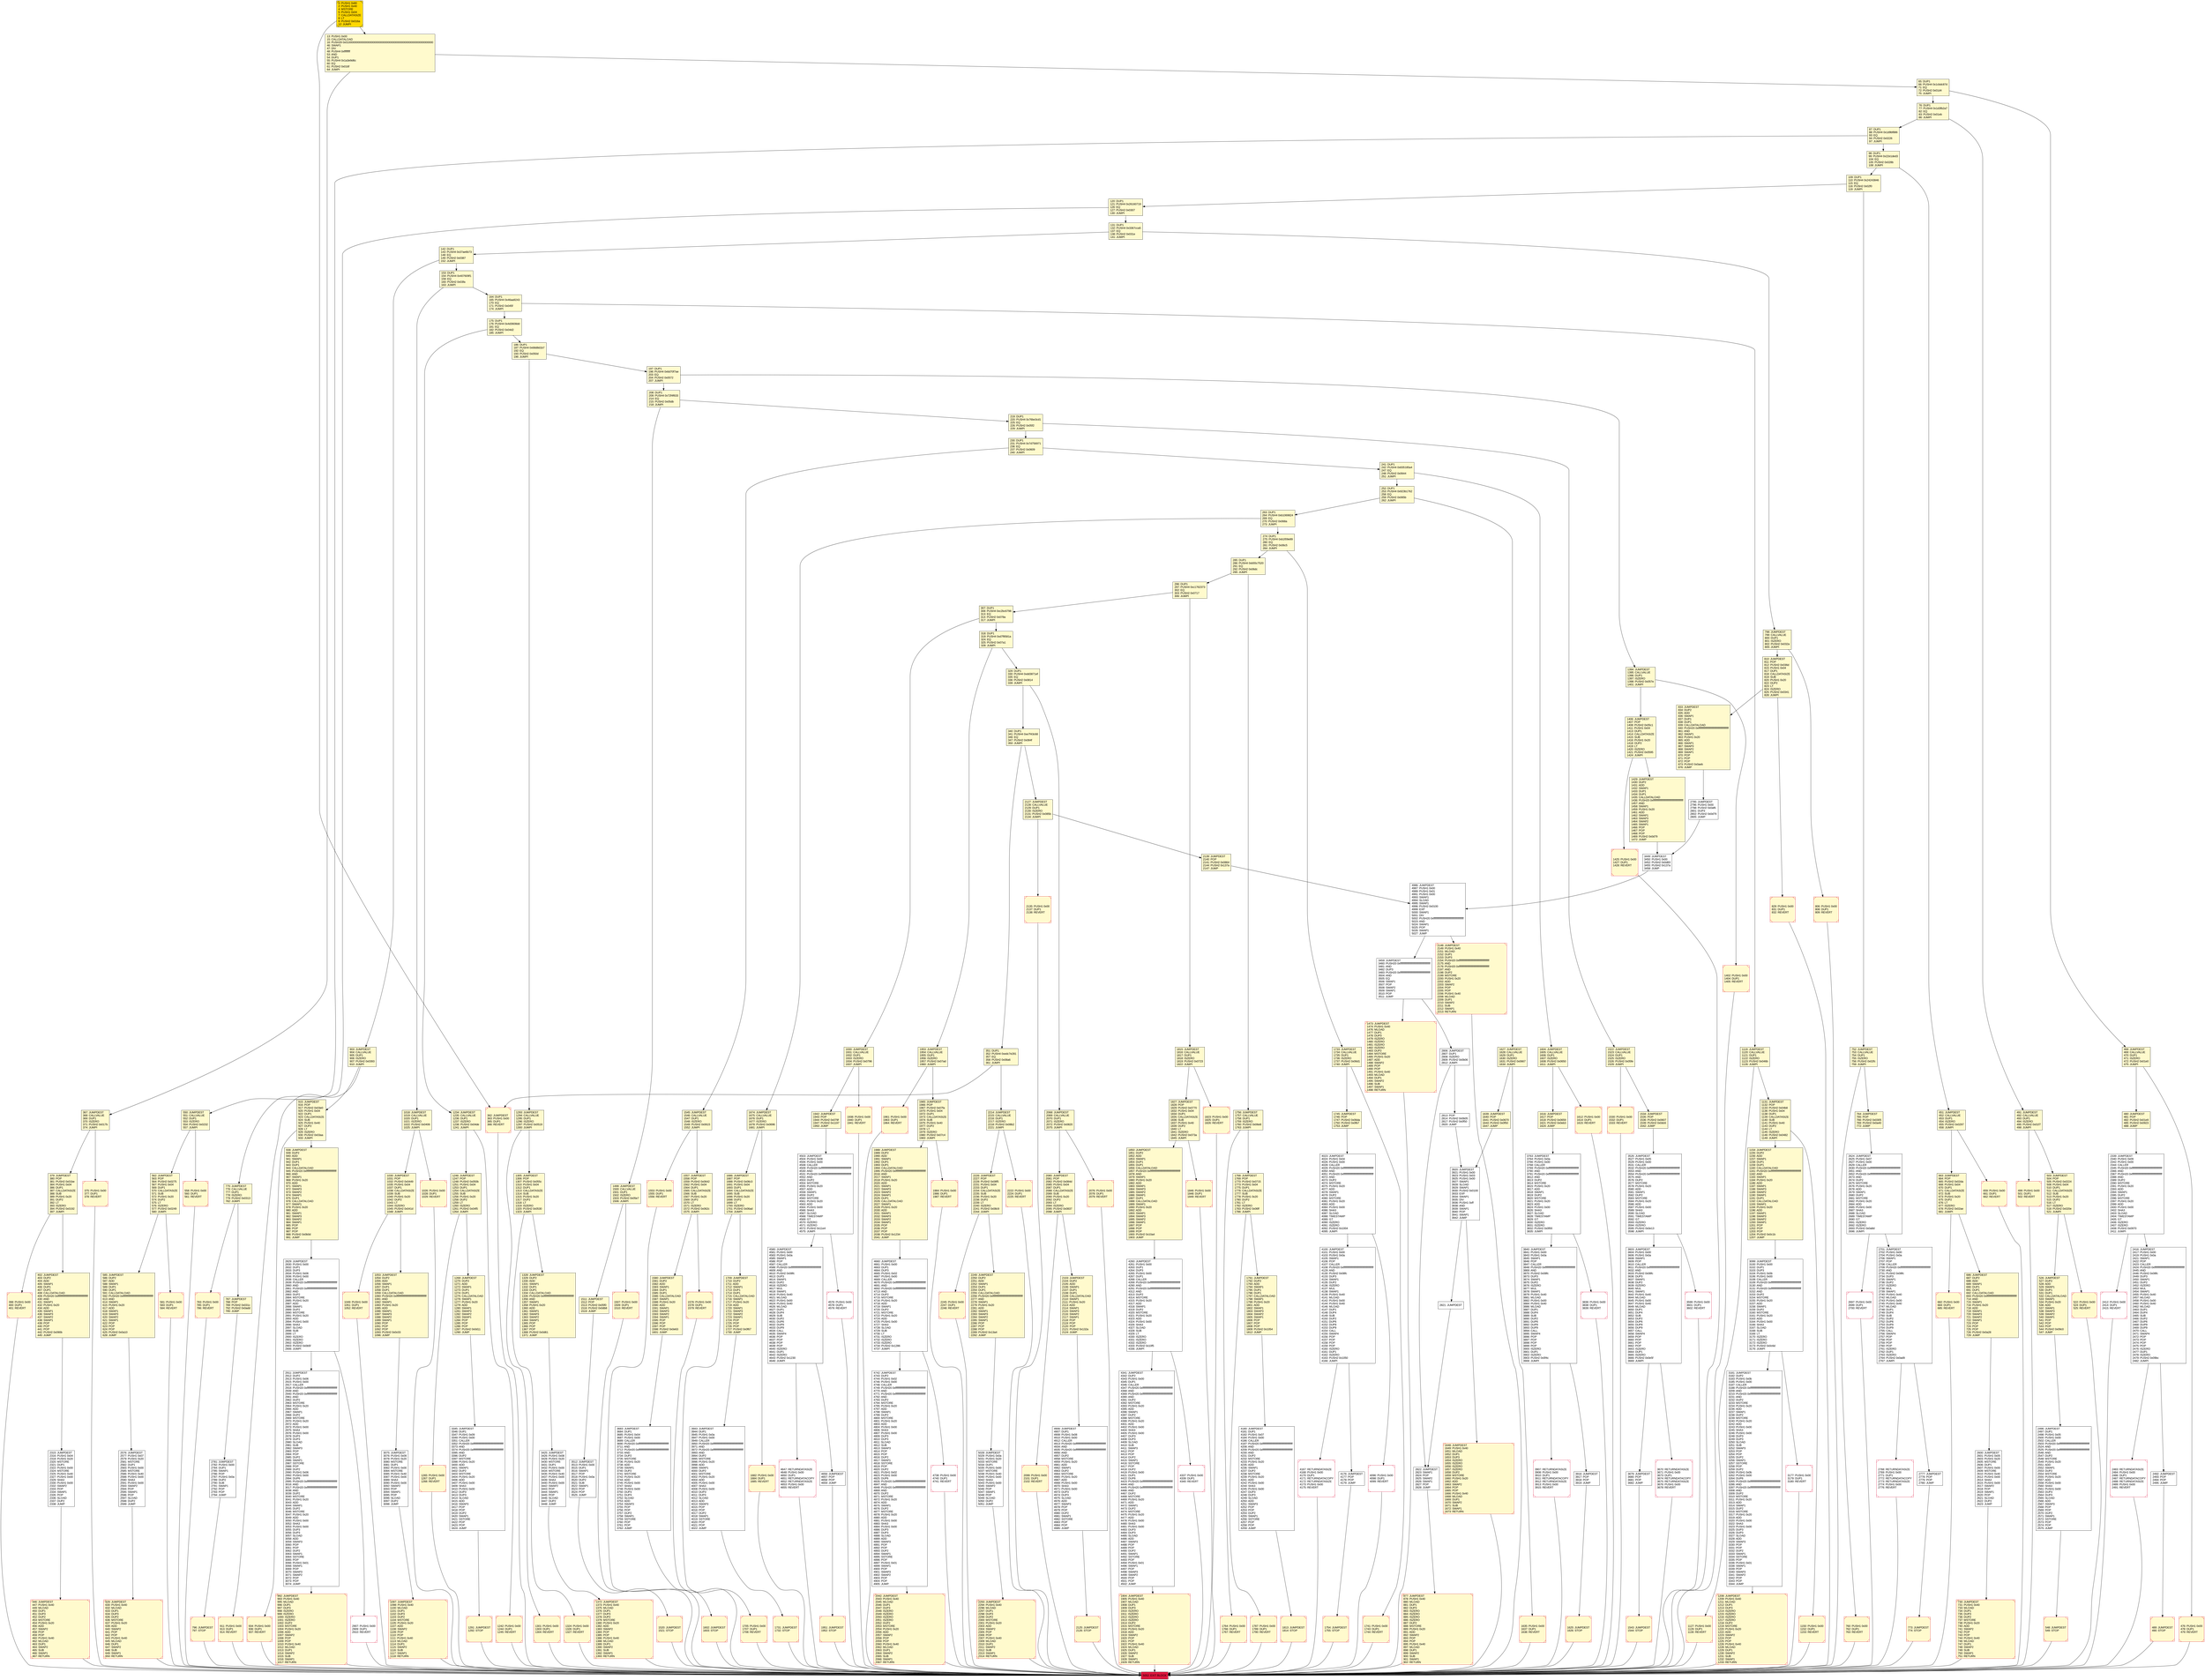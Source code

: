 digraph G {
bgcolor=transparent rankdir=UD;
node [shape=box style=filled color=black fillcolor=white fontname=arial fontcolor=black];
503 [label="503: JUMPDEST\l504: POP\l505: PUSH2 0x0224\l508: PUSH1 0x04\l510: DUP1\l511: CALLDATASIZE\l512: SUB\l513: PUSH1 0x20\l515: DUP2\l516: LT\l517: ISZERO\l518: PUSH2 0x020e\l521: JUMPI\l" fillcolor=lemonchiffon ];
4742 [label="4742: JUMPDEST\l4743: DUP2\l4744: PUSH1 0x02\l4746: PUSH1 0x00\l4748: CALLER\l4749: PUSH20 0xffffffffffffffffffffffffffffffffffffffff\l4770: AND\l4771: PUSH20 0xffffffffffffffffffffffffffffffffffffffff\l4792: AND\l4793: DUP2\l4794: MSTORE\l4795: PUSH1 0x20\l4797: ADD\l4798: SWAP1\l4799: DUP2\l4800: MSTORE\l4801: PUSH1 0x20\l4803: ADD\l4804: PUSH1 0x00\l4806: SHA3\l4807: PUSH1 0x00\l4809: DUP3\l4810: DUP3\l4811: SLOAD\l4812: SUB\l4813: SWAP3\l4814: POP\l4815: POP\l4816: DUP2\l4817: SWAP1\l4818: SSTORE\l4819: POP\l4820: DUP2\l4821: PUSH1 0x02\l4823: PUSH1 0x00\l4825: DUP6\l4826: PUSH20 0xffffffffffffffffffffffffffffffffffffffff\l4847: AND\l4848: PUSH20 0xffffffffffffffffffffffffffffffffffffffff\l4869: AND\l4870: DUP2\l4871: MSTORE\l4872: PUSH1 0x20\l4874: ADD\l4875: SWAP1\l4876: DUP2\l4877: MSTORE\l4878: PUSH1 0x20\l4880: ADD\l4881: PUSH1 0x00\l4883: SHA3\l4884: PUSH1 0x00\l4886: DUP3\l4887: DUP3\l4888: SLOAD\l4889: ADD\l4890: SWAP3\l4891: POP\l4892: POP\l4893: DUP2\l4894: SWAP1\l4895: SSTORE\l4896: POP\l4897: PUSH1 0x01\l4899: SWAP1\l4900: POP\l4901: SWAP3\l4902: SWAP2\l4903: POP\l4904: POP\l4905: JUMP\l" ];
651 [label="651: JUMPDEST\l652: CALLVALUE\l653: DUP1\l654: ISZERO\l655: PUSH2 0x0297\l658: JUMPI\l" fillcolor=lemonchiffon ];
2249 [label="2249: JUMPDEST\l2250: DUP2\l2251: ADD\l2252: SWAP1\l2253: DUP1\l2254: DUP1\l2255: CALLDATALOAD\l2256: PUSH20 0xffffffffffffffffffffffffffffffffffffffff\l2277: AND\l2278: SWAP1\l2279: PUSH1 0x20\l2281: ADD\l2282: SWAP1\l2283: SWAP3\l2284: SWAP2\l2285: SWAP1\l2286: POP\l2287: POP\l2288: POP\l2289: PUSH2 0x13a4\l2292: JUMP\l" fillcolor=lemonchiffon ];
934 [label="934: PUSH1 0x00\l936: DUP1\l937: REVERT\l" fillcolor=lemonchiffon shape=Msquare color=crimson ];
1961 [label="1961: PUSH1 0x00\l1963: DUP1\l1964: REVERT\l" fillcolor=lemonchiffon shape=Msquare color=crimson ];
752 [label="752: JUMPDEST\l753: CALLVALUE\l754: DUP1\l755: ISZERO\l756: PUSH2 0x02fc\l759: JUMPI\l" fillcolor=lemonchiffon ];
1951 [label="1951: JUMPDEST\l1952: STOP\l" fillcolor=lemonchiffon shape=Msquare color=crimson ];
446 [label="446: JUMPDEST\l447: PUSH1 0x40\l449: MLOAD\l450: DUP1\l451: DUP3\l452: DUP2\l453: MSTORE\l454: PUSH1 0x20\l456: ADD\l457: SWAP2\l458: POP\l459: POP\l460: PUSH1 0x40\l462: MLOAD\l463: DUP1\l464: SWAP2\l465: SUB\l466: SWAP1\l467: RETURN\l" fillcolor=lemonchiffon shape=Msquare color=crimson ];
4503 [label="4503: JUMPDEST\l4504: PUSH1 0x08\l4506: PUSH1 0x00\l4508: CALLER\l4509: PUSH20 0xffffffffffffffffffffffffffffffffffffffff\l4530: AND\l4531: PUSH20 0xffffffffffffffffffffffffffffffffffffffff\l4552: AND\l4553: DUP2\l4554: MSTORE\l4555: PUSH1 0x20\l4557: ADD\l4558: SWAP1\l4559: DUP2\l4560: MSTORE\l4561: PUSH1 0x20\l4563: ADD\l4564: PUSH1 0x00\l4566: SHA3\l4567: SLOAD\l4568: TIMESTAMP\l4569: GT\l4570: ISZERO\l4571: ISZERO\l4572: PUSH2 0x11e4\l4575: JUMPI\l" ];
798 [label="798: JUMPDEST\l799: CALLVALUE\l800: DUP1\l801: ISZERO\l802: PUSH2 0x032a\l805: JUMPI\l" fillcolor=lemonchiffon ];
3679 [label="3679: JUMPDEST\l3680: POP\l3681: POP\l3682: JUMP\l" ];
1053 [label="1053: JUMPDEST\l1054: DUP2\l1055: ADD\l1056: SWAP1\l1057: DUP1\l1058: DUP1\l1059: CALLDATALOAD\l1060: PUSH20 0xffffffffffffffffffffffffffffffffffffffff\l1081: AND\l1082: SWAP1\l1083: PUSH1 0x20\l1085: ADD\l1086: SWAP1\l1087: SWAP3\l1088: SWAP2\l1089: SWAP1\l1090: POP\l1091: POP\l1092: POP\l1093: PUSH2 0x0c03\l1096: JUMP\l" fillcolor=lemonchiffon ];
4176 [label="4176: JUMPDEST\l4177: POP\l4178: POP\l4179: JUMP\l" ];
1406 [label="1406: JUMPDEST\l1407: POP\l1408: PUSH2 0x05c1\l1411: PUSH1 0x04\l1413: DUP1\l1414: CALLDATASIZE\l1415: SUB\l1416: PUSH1 0x20\l1418: DUP2\l1419: LT\l1420: ISZERO\l1421: PUSH2 0x0595\l1424: JUMPI\l" fillcolor=lemonchiffon ];
142 [label="142: DUP1\l143: PUSH4 0x37ae6b73\l148: EQ\l149: PUSH2 0x0387\l152: JUMPI\l" fillcolor=lemonchiffon ];
3449 [label="3449: JUMPDEST\l3450: PUSH1 0x00\l3452: PUSH2 0x0d83\l3455: PUSH2 0x137a\l3458: JUMP\l" ];
1545 [label="1545: JUMPDEST\l1546: CALLVALUE\l1547: DUP1\l1548: ISZERO\l1549: PUSH2 0x0615\l1552: JUMPI\l" fillcolor=lemonchiffon ];
120 [label="120: DUP1\l121: PUSH4 0x26160719\l126: EQ\l127: PUSH2 0x0307\l130: JUMPI\l" fillcolor=lemonchiffon ];
2214 [label="2214: JUMPDEST\l2215: CALLVALUE\l2216: DUP1\l2217: ISZERO\l2218: PUSH2 0x08b2\l2221: JUMPI\l" fillcolor=lemonchiffon ];
1511 [label="1511: JUMPDEST\l1512: POP\l1513: PUSH2 0x05f0\l1516: PUSH2 0x0db8\l1519: JUMP\l" fillcolor=lemonchiffon ];
263 [label="263: DUP1\l264: PUSH4 0xb1069824\l269: EQ\l270: PUSH2 0x068a\l273: JUMPI\l" fillcolor=lemonchiffon ];
1119 [label="1119: JUMPDEST\l1120: CALLVALUE\l1121: DUP1\l1122: ISZERO\l1123: PUSH2 0x046b\l1126: JUMPI\l" fillcolor=lemonchiffon ];
764 [label="764: JUMPDEST\l765: POP\l766: PUSH2 0x0305\l769: PUSH2 0x0a40\l772: JUMP\l" fillcolor=lemonchiffon ];
911 [label="911: PUSH1 0x00\l913: DUP1\l914: REVERT\l" fillcolor=lemonchiffon shape=Msquare color=crimson ];
1429 [label="1429: JUMPDEST\l1430: DUP2\l1431: ADD\l1432: SWAP1\l1433: DUP1\l1434: DUP1\l1435: CALLDATALOAD\l1436: PUSH20 0xffffffffffffffffffffffffffffffffffffffff\l1457: AND\l1458: SWAP1\l1459: PUSH1 0x20\l1461: ADD\l1462: SWAP1\l1463: SWAP3\l1464: SWAP2\l1465: SWAP1\l1466: POP\l1467: POP\l1468: POP\l1469: PUSH2 0x0d79\l1472: JUMP\l" fillcolor=lemonchiffon ];
1988 [label="1988: JUMPDEST\l1989: DUP2\l1990: ADD\l1991: SWAP1\l1992: DUP1\l1993: DUP1\l1994: CALLDATALOAD\l1995: PUSH20 0xffffffffffffffffffffffffffffffffffffffff\l2016: AND\l2017: SWAP1\l2018: PUSH1 0x20\l2020: ADD\l2021: SWAP1\l2022: SWAP3\l2023: SWAP2\l2024: SWAP1\l2025: DUP1\l2026: CALLDATALOAD\l2027: SWAP1\l2028: PUSH1 0x20\l2030: ADD\l2031: SWAP1\l2032: SWAP3\l2033: SWAP2\l2034: SWAP1\l2035: POP\l2036: POP\l2037: POP\l2038: PUSH2 0x1234\l2041: JUMP\l" fillcolor=lemonchiffon ];
398 [label="398: PUSH1 0x00\l400: DUP1\l401: REVERT\l" fillcolor=lemonchiffon shape=Msquare color=crimson ];
1425 [label="1425: PUSH1 0x00\l1427: DUP1\l1428: REVERT\l" fillcolor=lemonchiffon shape=Msquare color=crimson ];
1938 [label="1938: PUSH1 0x00\l1940: DUP1\l1941: REVERT\l" fillcolor=lemonchiffon shape=Msquare color=crimson ];
3840 [label="3840: JUMPDEST\l3841: PUSH1 0x00\l3843: PUSH1 0x0a\l3845: SWAP1\l3846: POP\l3847: CALLER\l3848: PUSH20 0xffffffffffffffffffffffffffffffffffffffff\l3869: AND\l3870: PUSH2 0x08fc\l3873: DUP3\l3874: SWAP1\l3875: DUP2\l3876: ISZERO\l3877: MUL\l3878: SWAP1\l3879: PUSH1 0x40\l3881: MLOAD\l3882: PUSH1 0x00\l3884: PUSH1 0x40\l3886: MLOAD\l3887: DUP1\l3888: DUP4\l3889: SUB\l3890: DUP2\l3891: DUP6\l3892: DUP9\l3893: DUP9\l3894: CALL\l3895: SWAP4\l3896: POP\l3897: POP\l3898: POP\l3899: POP\l3900: ISZERO\l3901: DUP1\l3902: ISZERO\l3903: PUSH2 0x0f4c\l3906: JUMPI\l" ];
2806 [label="2806: JUMPDEST\l2807: DUP1\l2808: ISZERO\l2809: PUSH2 0x0b06\l2812: JUMPI\l" ];
329 [label="329: DUP1\l330: PUSH4 0xdd3871ef\l335: EQ\l336: PUSH2 0x0814\l339: JUMPI\l" fillcolor=lemonchiffon ];
1394 [label="1394: JUMPDEST\l1395: CALLVALUE\l1396: DUP1\l1397: ISZERO\l1398: PUSH2 0x057e\l1401: JUMPI\l" fillcolor=lemonchiffon ];
4647 [label="4647: RETURNDATASIZE\l4648: PUSH1 0x00\l4650: DUP1\l4651: RETURNDATACOPY\l4652: RETURNDATASIZE\l4653: PUSH1 0x00\l4655: REVERT\l" shape=Msquare color=crimson ];
585 [label="585: JUMPDEST\l586: DUP2\l587: ADD\l588: SWAP1\l589: DUP1\l590: DUP1\l591: CALLDATALOAD\l592: PUSH20 0xffffffffffffffffffffffffffffffffffffffff\l613: AND\l614: SWAP1\l615: PUSH1 0x20\l617: ADD\l618: SWAP1\l619: SWAP3\l620: SWAP2\l621: SWAP1\l622: POP\l623: POP\l624: POP\l625: PUSH2 0x0a10\l628: JUMP\l" fillcolor=lemonchiffon ];
1942 [label="1942: JUMPDEST\l1943: POP\l1944: PUSH2 0x079f\l1947: PUSH2 0x1197\l1950: JUMP\l" fillcolor=lemonchiffon ];
1580 [label="1580: JUMPDEST\l1581: DUP2\l1582: ADD\l1583: SWAP1\l1584: DUP1\l1585: DUP1\l1586: CALLDATALOAD\l1587: SWAP1\l1588: PUSH1 0x20\l1590: ADD\l1591: SWAP1\l1592: SWAP3\l1593: SWAP2\l1594: SWAP1\l1595: POP\l1596: POP\l1597: POP\l1598: PUSH2 0x0e63\l1601: JUMP\l" fillcolor=lemonchiffon ];
318 [label="318: DUP1\l319: PUSH4 0xd7f8581a\l324: EQ\l325: PUSH2 0x07a1\l328: JUMPI\l" fillcolor=lemonchiffon ];
4576 [label="4576: PUSH1 0x00\l4578: DUP1\l4579: REVERT\l" shape=Msquare color=crimson ];
491 [label="491: JUMPDEST\l492: CALLVALUE\l493: DUP1\l494: ISZERO\l495: PUSH2 0x01f7\l498: JUMPI\l" fillcolor=lemonchiffon ];
1507 [label="1507: PUSH1 0x00\l1509: DUP1\l1510: REVERT\l" fillcolor=lemonchiffon shape=Msquare color=crimson ];
2416 [label="2416: JUMPDEST\l2417: PUSH1 0x00\l2419: PUSH1 0x0a\l2421: SWAP1\l2422: POP\l2423: CALLER\l2424: PUSH20 0xffffffffffffffffffffffffffffffffffffffff\l2445: AND\l2446: PUSH2 0x08fc\l2449: DUP3\l2450: SWAP1\l2451: DUP2\l2452: ISZERO\l2453: MUL\l2454: SWAP1\l2455: PUSH1 0x40\l2457: MLOAD\l2458: PUSH1 0x00\l2460: PUSH1 0x40\l2462: MLOAD\l2463: DUP1\l2464: DUP4\l2465: SUB\l2466: DUP2\l2467: DUP6\l2468: DUP9\l2469: DUP9\l2470: CALL\l2471: SWAP4\l2472: POP\l2473: POP\l2474: POP\l2475: POP\l2476: ISZERO\l2477: DUP1\l2478: ISZERO\l2479: PUSH2 0x09bc\l2482: JUMPI\l" ];
1904 [label="1904: JUMPDEST\l1905: PUSH1 0x40\l1907: MLOAD\l1908: DUP1\l1909: DUP3\l1910: ISZERO\l1911: ISZERO\l1912: ISZERO\l1913: ISZERO\l1914: DUP2\l1915: MSTORE\l1916: PUSH1 0x20\l1918: ADD\l1919: SWAP2\l1920: POP\l1921: POP\l1922: PUSH1 0x40\l1924: MLOAD\l1925: DUP1\l1926: SWAP2\l1927: SUB\l1928: SWAP1\l1929: RETURN\l" fillcolor=lemonchiffon shape=Msquare color=crimson ];
3670 [label="3670: RETURNDATASIZE\l3671: PUSH1 0x00\l3673: DUP1\l3674: RETURNDATACOPY\l3675: RETURNDATASIZE\l3676: PUSH1 0x00\l3678: REVERT\l" shape=Msquare color=crimson ];
1639 [label="1639: JUMPDEST\l1640: POP\l1641: PUSH2 0x0670\l1644: PUSH2 0x0f50\l1647: JUMP\l" fillcolor=lemonchiffon ];
810 [label="810: JUMPDEST\l811: POP\l812: PUSH2 0x036d\l815: PUSH1 0x04\l817: DUP1\l818: CALLDATASIZE\l819: SUB\l820: PUSH1 0x20\l822: DUP2\l823: LT\l824: ISZERO\l825: PUSH2 0x0341\l828: JUMPI\l" fillcolor=lemonchiffon ];
877 [label="877: JUMPDEST\l878: PUSH1 0x40\l880: MLOAD\l881: DUP1\l882: DUP3\l883: ISZERO\l884: ISZERO\l885: ISZERO\l886: ISZERO\l887: DUP2\l888: MSTORE\l889: PUSH1 0x20\l891: ADD\l892: SWAP2\l893: POP\l894: POP\l895: PUSH1 0x40\l897: MLOAD\l898: DUP1\l899: SWAP2\l900: SUB\l901: SWAP1\l902: RETURN\l" fillcolor=lemonchiffon shape=Msquare color=crimson ];
3920 [label="3920: JUMPDEST\l3921: PUSH1 0x00\l3923: PUSH1 0x03\l3925: PUSH1 0x00\l3927: SWAP1\l3928: SLOAD\l3929: SWAP1\l3930: PUSH2 0x0100\l3933: EXP\l3934: SWAP1\l3935: DIV\l3936: PUSH1 0xff\l3938: AND\l3939: SWAP1\l3940: POP\l3941: SWAP1\l3942: JUMP\l" ];
499 [label="499: PUSH1 0x00\l501: DUP1\l502: REVERT\l" fillcolor=lemonchiffon shape=Msquare color=crimson ];
833 [label="833: JUMPDEST\l834: DUP2\l835: ADD\l836: SWAP1\l837: DUP1\l838: DUP1\l839: CALLDATALOAD\l840: PUSH20 0xffffffffffffffffffffffffffffffffffffffff\l861: AND\l862: SWAP1\l863: PUSH1 0x20\l865: ADD\l866: SWAP1\l867: SWAP3\l868: SWAP2\l869: SWAP1\l870: POP\l871: POP\l872: POP\l873: PUSH2 0x0aeb\l876: JUMP\l" fillcolor=lemonchiffon ];
109 [label="109: DUP1\l110: PUSH4 0x24243846\l115: EQ\l116: PUSH2 0x02f0\l119: JUMPI\l" fillcolor=lemonchiffon ];
3526 [label="3526: JUMPDEST\l3527: PUSH1 0x05\l3529: PUSH1 0x00\l3531: CALLER\l3532: PUSH20 0xffffffffffffffffffffffffffffffffffffffff\l3553: AND\l3554: PUSH20 0xffffffffffffffffffffffffffffffffffffffff\l3575: AND\l3576: DUP2\l3577: MSTORE\l3578: PUSH1 0x20\l3580: ADD\l3581: SWAP1\l3582: DUP2\l3583: MSTORE\l3584: PUSH1 0x20\l3586: ADD\l3587: PUSH1 0x00\l3589: SHA3\l3590: SLOAD\l3591: TIMESTAMP\l3592: GT\l3593: ISZERO\l3594: ISZERO\l3595: PUSH2 0x0e13\l3598: JUMPI\l" ];
3683 [label="3683: JUMPDEST\l3684: DUP1\l3685: PUSH1 0x04\l3687: PUSH1 0x00\l3689: CALLER\l3690: PUSH20 0xffffffffffffffffffffffffffffffffffffffff\l3711: AND\l3712: PUSH20 0xffffffffffffffffffffffffffffffffffffffff\l3733: AND\l3734: DUP2\l3735: MSTORE\l3736: PUSH1 0x20\l3738: ADD\l3739: SWAP1\l3740: DUP2\l3741: MSTORE\l3742: PUSH1 0x20\l3744: ADD\l3745: PUSH1 0x00\l3747: SHA3\l3748: PUSH1 0x00\l3750: DUP3\l3751: DUP3\l3752: SLOAD\l3753: ADD\l3754: SWAP3\l3755: POP\l3756: POP\l3757: DUP2\l3758: SWAP1\l3759: SSTORE\l3760: POP\l3761: POP\l3762: JUMP\l" ];
1530 [label="1530: PUSH1 0x00\l1532: DUP1\l1533: REVERT\l" fillcolor=lemonchiffon shape=Msquare color=crimson ];
4167 [label="4167: RETURNDATASIZE\l4168: PUSH1 0x00\l4170: DUP1\l4171: RETURNDATACOPY\l4172: RETURNDATASIZE\l4173: PUSH1 0x00\l4175: REVERT\l" shape=Msquare color=crimson ];
1984 [label="1984: PUSH1 0x00\l1986: DUP1\l1987: REVERT\l" fillcolor=lemonchiffon shape=Msquare color=crimson ];
2068 [label="2068: JUMPDEST\l2069: CALLVALUE\l2070: DUP1\l2071: ISZERO\l2072: PUSH2 0x0820\l2075: JUMPI\l" fillcolor=lemonchiffon ];
1520 [label="1520: JUMPDEST\l1521: STOP\l" fillcolor=lemonchiffon shape=Msquare color=crimson ];
1733 [label="1733: JUMPDEST\l1734: CALLVALUE\l1735: DUP1\l1736: ISZERO\l1737: PUSH2 0x06d1\l1740: JUMPI\l" fillcolor=lemonchiffon ];
3099 [label="3099: JUMPDEST\l3100: PUSH1 0x00\l3102: DUP1\l3103: DUP3\l3104: PUSH1 0x0b\l3106: PUSH1 0x00\l3108: CALLER\l3109: PUSH20 0xffffffffffffffffffffffffffffffffffffffff\l3130: AND\l3131: PUSH20 0xffffffffffffffffffffffffffffffffffffffff\l3152: AND\l3153: DUP2\l3154: MSTORE\l3155: PUSH1 0x20\l3157: ADD\l3158: SWAP1\l3159: DUP2\l3160: MSTORE\l3161: PUSH1 0x20\l3163: ADD\l3164: PUSH1 0x00\l3166: SHA3\l3167: SLOAD\l3168: SUB\l3169: LT\l3170: ISZERO\l3171: ISZERO\l3172: ISZERO\l3173: PUSH2 0x0c6d\l3176: JUMPI\l" ];
1791 [label="1791: JUMPDEST\l1792: DUP2\l1793: ADD\l1794: SWAP1\l1795: DUP1\l1796: DUP1\l1797: CALLDATALOAD\l1798: SWAP1\l1799: PUSH1 0x20\l1801: ADD\l1802: SWAP1\l1803: SWAP3\l1804: SWAP2\l1805: SWAP1\l1806: POP\l1807: POP\l1808: POP\l1809: PUSH2 0x1054\l1812: JUMP\l" fillcolor=lemonchiffon ];
526 [label="526: JUMPDEST\l527: DUP2\l528: ADD\l529: SWAP1\l530: DUP1\l531: DUP1\l532: CALLDATALOAD\l533: SWAP1\l534: PUSH1 0x20\l536: ADD\l537: SWAP1\l538: SWAP3\l539: SWAP2\l540: SWAP1\l541: POP\l542: POP\l543: POP\l544: PUSH2 0x09c0\l547: JUMP\l" fillcolor=lemonchiffon ];
4656 [label="4656: JUMPDEST\l4657: POP\l4658: POP\l4659: JUMP\l" ];
476 [label="476: PUSH1 0x00\l478: DUP1\l479: REVERT\l" fillcolor=lemonchiffon shape=Msquare color=crimson ];
489 [label="489: JUMPDEST\l490: STOP\l" fillcolor=lemonchiffon shape=Msquare color=crimson ];
3345 [label="3345: JUMPDEST\l3346: DUP1\l3347: PUSH1 0x09\l3349: PUSH1 0x00\l3351: CALLER\l3352: PUSH20 0xffffffffffffffffffffffffffffffffffffffff\l3373: AND\l3374: PUSH20 0xffffffffffffffffffffffffffffffffffffffff\l3395: AND\l3396: DUP2\l3397: MSTORE\l3398: PUSH1 0x20\l3400: ADD\l3401: SWAP1\l3402: DUP2\l3403: MSTORE\l3404: PUSH1 0x20\l3406: ADD\l3407: PUSH1 0x00\l3409: SHA3\l3410: PUSH1 0x00\l3412: DUP3\l3413: DUP3\l3414: SLOAD\l3415: ADD\l3416: SWAP3\l3417: POP\l3418: POP\l3419: DUP2\l3420: SWAP1\l3421: SSTORE\l3422: POP\l3423: POP\l3424: JUMP\l" ];
1813 [label="1813: JUMPDEST\l1814: STOP\l" fillcolor=lemonchiffon shape=Msquare color=crimson ];
3181 [label="3181: JUMPDEST\l3182: DUP2\l3183: PUSH1 0x0b\l3185: PUSH1 0x00\l3187: CALLER\l3188: PUSH20 0xffffffffffffffffffffffffffffffffffffffff\l3209: AND\l3210: PUSH20 0xffffffffffffffffffffffffffffffffffffffff\l3231: AND\l3232: DUP2\l3233: MSTORE\l3234: PUSH1 0x20\l3236: ADD\l3237: SWAP1\l3238: DUP2\l3239: MSTORE\l3240: PUSH1 0x20\l3242: ADD\l3243: PUSH1 0x00\l3245: SHA3\l3246: PUSH1 0x00\l3248: DUP3\l3249: DUP3\l3250: SLOAD\l3251: SUB\l3252: SWAP3\l3253: POP\l3254: POP\l3255: DUP2\l3256: SWAP1\l3257: SSTORE\l3258: POP\l3259: DUP2\l3260: PUSH1 0x0b\l3262: PUSH1 0x00\l3264: DUP6\l3265: PUSH20 0xffffffffffffffffffffffffffffffffffffffff\l3286: AND\l3287: PUSH20 0xffffffffffffffffffffffffffffffffffffffff\l3308: AND\l3309: DUP2\l3310: MSTORE\l3311: PUSH1 0x20\l3313: ADD\l3314: SWAP1\l3315: DUP2\l3316: MSTORE\l3317: PUSH1 0x20\l3319: ADD\l3320: PUSH1 0x00\l3322: SHA3\l3323: PUSH1 0x00\l3325: DUP3\l3326: DUP3\l3327: SLOAD\l3328: ADD\l3329: SWAP3\l3330: POP\l3331: POP\l3332: DUP2\l3333: SWAP1\l3334: SSTORE\l3335: POP\l3336: PUSH1 0x01\l3338: SWAP1\l3339: POP\l3340: SWAP3\l3341: SWAP2\l3342: POP\l3343: POP\l3344: JUMP\l" ];
787 [label="787: JUMPDEST\l788: POP\l789: PUSH2 0x031c\l792: PUSH2 0x0add\l795: JUMP\l" fillcolor=lemonchiffon ];
806 [label="806: PUSH1 0x00\l808: DUP1\l809: REVERT\l" fillcolor=lemonchiffon shape=Msquare color=crimson ];
796 [label="796: JUMPDEST\l797: STOP\l" fillcolor=lemonchiffon shape=Msquare color=crimson ];
1324 [label="1324: PUSH1 0x00\l1326: DUP1\l1327: REVERT\l" fillcolor=lemonchiffon shape=Msquare color=crimson ];
773 [label="773: JUMPDEST\l774: STOP\l" fillcolor=lemonchiffon shape=Msquare color=crimson ];
2777 [label="2777: JUMPDEST\l2778: POP\l2779: POP\l2780: JUMP\l" ];
1768 [label="1768: JUMPDEST\l1769: POP\l1770: PUSH2 0x0715\l1773: PUSH1 0x04\l1775: DUP1\l1776: CALLDATASIZE\l1777: SUB\l1778: PUSH1 0x20\l1780: DUP2\l1781: LT\l1782: ISZERO\l1783: PUSH2 0x06ff\l1786: JUMPI\l" fillcolor=lemonchiffon ];
1846 [label="1846: PUSH1 0x00\l1848: DUP1\l1849: REVERT\l" fillcolor=lemonchiffon shape=Msquare color=crimson ];
915 [label="915: JUMPDEST\l916: POP\l917: PUSH2 0x03e0\l920: PUSH1 0x04\l922: DUP1\l923: CALLDATASIZE\l924: SUB\l925: PUSH1 0x40\l927: DUP2\l928: LT\l929: ISZERO\l930: PUSH2 0x03aa\l933: JUMPI\l" fillcolor=lemonchiffon ];
903 [label="903: JUMPDEST\l904: CALLVALUE\l905: DUP1\l906: ISZERO\l907: PUSH2 0x0393\l910: JUMPI\l" fillcolor=lemonchiffon ];
87 [label="87: DUP1\l88: PUSH4 0x1d9bf886\l93: EQ\l94: PUSH2 0x0226\l97: JUMPI\l" fillcolor=lemonchiffon ];
829 [label="829: PUSH1 0x00\l831: DUP1\l832: REVERT\l" fillcolor=lemonchiffon shape=Msquare color=crimson ];
1291 [label="1291: JUMPDEST\l1292: STOP\l" fillcolor=lemonchiffon shape=Msquare color=crimson ];
4100 [label="4100: JUMPDEST\l4101: PUSH1 0x00\l4103: PUSH1 0x0a\l4105: SWAP1\l4106: POP\l4107: CALLER\l4108: PUSH20 0xffffffffffffffffffffffffffffffffffffffff\l4129: AND\l4130: PUSH2 0x08fc\l4133: DUP3\l4134: SWAP1\l4135: DUP2\l4136: ISZERO\l4137: MUL\l4138: SWAP1\l4139: PUSH1 0x40\l4141: MLOAD\l4142: PUSH1 0x00\l4144: PUSH1 0x40\l4146: MLOAD\l4147: DUP1\l4148: DUP4\l4149: SUB\l4150: DUP2\l4151: DUP6\l4152: DUP9\l4153: DUP9\l4154: CALL\l4155: SWAP4\l4156: POP\l4157: POP\l4158: POP\l4159: POP\l4160: ISZERO\l4161: DUP1\l4162: ISZERO\l4163: PUSH2 0x1050\l4166: JUMPI\l" ];
367 [label="367: JUMPDEST\l368: CALLVALUE\l369: DUP1\l370: ISZERO\l371: PUSH2 0x017b\l374: JUMPI\l" fillcolor=lemonchiffon ];
1293 [label="1293: JUMPDEST\l1294: CALLVALUE\l1295: DUP1\l1296: ISZERO\l1297: PUSH2 0x0519\l1300: JUMPI\l" fillcolor=lemonchiffon ];
2813 [label="2813: POP\l2814: PUSH2 0x0b05\l2817: PUSH2 0x0f50\l2820: JUMP\l" ];
1756 [label="1756: JUMPDEST\l1757: CALLVALUE\l1758: DUP1\l1759: ISZERO\l1760: PUSH2 0x06e8\l1763: JUMPI\l" fillcolor=lemonchiffon ];
2701 [label="2701: JUMPDEST\l2702: PUSH1 0x00\l2704: PUSH1 0x0a\l2706: SWAP1\l2707: POP\l2708: CALLER\l2709: PUSH20 0xffffffffffffffffffffffffffffffffffffffff\l2730: AND\l2731: PUSH2 0x08fc\l2734: DUP3\l2735: SWAP1\l2736: DUP2\l2737: ISZERO\l2738: MUL\l2739: SWAP1\l2740: PUSH1 0x40\l2742: MLOAD\l2743: PUSH1 0x00\l2745: PUSH1 0x40\l2747: MLOAD\l2748: DUP1\l2749: DUP4\l2750: SUB\l2751: DUP2\l2752: DUP6\l2753: DUP9\l2754: DUP9\l2755: CALL\l2756: SWAP4\l2757: POP\l2758: POP\l2759: POP\l2760: POP\l2761: ISZERO\l2762: DUP1\l2763: ISZERO\l2764: PUSH2 0x0ad9\l2767: JUMPI\l" ];
340 [label="340: DUP1\l341: PUSH4 0xe7f43c68\l346: EQ\l347: PUSH2 0x084f\l350: JUMPI\l" fillcolor=lemonchiffon ];
2822 [label="2822: JUMPDEST\l2823: SWAP1\l2824: POP\l2825: SWAP2\l2826: SWAP1\l2827: POP\l2828: JUMP\l" ];
783 [label="783: PUSH1 0x00\l785: DUP1\l786: REVERT\l" fillcolor=lemonchiffon shape=Msquare color=crimson ];
2103 [label="2103: JUMPDEST\l2104: DUP2\l2105: ADD\l2106: SWAP1\l2107: DUP1\l2108: DUP1\l2109: CALLDATALOAD\l2110: SWAP1\l2111: PUSH1 0x20\l2113: ADD\l2114: SWAP1\l2115: SWAP3\l2116: SWAP2\l2117: SWAP1\l2118: POP\l2119: POP\l2120: POP\l2121: PUSH2 0x132a\l2124: JUMP\l" fillcolor=lemonchiffon ];
480 [label="480: JUMPDEST\l481: POP\l482: PUSH2 0x01e9\l485: PUSH2 0x0923\l488: JUMP\l" fillcolor=lemonchiffon ];
1301 [label="1301: PUSH1 0x00\l1303: DUP1\l1304: REVERT\l" fillcolor=lemonchiffon shape=Msquare color=crimson ];
4986 [label="4986: JUMPDEST\l4987: PUSH1 0x00\l4989: PUSH1 0x01\l4991: PUSH1 0x00\l4993: SWAP1\l4994: SLOAD\l4995: SWAP1\l4996: PUSH2 0x0100\l4999: EXP\l5000: SWAP1\l5001: DIV\l5002: PUSH20 0xffffffffffffffffffffffffffffffffffffffff\l5023: AND\l5024: SWAP1\l5025: POP\l5026: SWAP1\l5027: JUMP\l" ];
663 [label="663: JUMPDEST\l664: POP\l665: PUSH2 0x02da\l668: PUSH1 0x04\l670: DUP1\l671: CALLDATASIZE\l672: SUB\l673: PUSH1 0x20\l675: DUP2\l676: LT\l677: ISZERO\l678: PUSH2 0x02ae\l681: JUMPI\l" fillcolor=lemonchiffon ];
1823 [label="1823: PUSH1 0x00\l1825: DUP1\l1826: REVERT\l" fillcolor=lemonchiffon shape=Msquare color=crimson ];
1234 [label="1234: JUMPDEST\l1235: CALLVALUE\l1236: DUP1\l1237: ISZERO\l1238: PUSH2 0x04de\l1241: JUMPI\l" fillcolor=lemonchiffon ];
2042 [label="2042: JUMPDEST\l2043: PUSH1 0x40\l2045: MLOAD\l2046: DUP1\l2047: DUP3\l2048: ISZERO\l2049: ISZERO\l2050: ISZERO\l2051: ISZERO\l2052: DUP2\l2053: MSTORE\l2054: PUSH1 0x20\l2056: ADD\l2057: SWAP2\l2058: POP\l2059: POP\l2060: PUSH1 0x40\l2062: MLOAD\l2063: DUP1\l2064: SWAP2\l2065: SUB\l2066: SWAP1\l2067: RETURN\l" fillcolor=lemonchiffon shape=Msquare color=crimson ];
468 [label="468: JUMPDEST\l469: CALLVALUE\l470: DUP1\l471: ISZERO\l472: PUSH2 0x01e0\l475: JUMPI\l" fillcolor=lemonchiffon ];
0 [label="0: PUSH1 0x80\l2: PUSH1 0x40\l4: MSTORE\l5: PUSH1 0x04\l7: CALLDATASIZE\l8: LT\l9: PUSH2 0x016a\l12: JUMPI\l" fillcolor=lemonchiffon shape=Msquare fillcolor=gold ];
2768 [label="2768: RETURNDATASIZE\l2769: PUSH1 0x00\l2771: DUP1\l2772: RETURNDATACOPY\l2773: RETURNDATASIZE\l2774: PUSH1 0x00\l2776: REVERT\l" shape=Msquare color=crimson ];
1499 [label="1499: JUMPDEST\l1500: CALLVALUE\l1501: DUP1\l1502: ISZERO\l1503: PUSH2 0x05e7\l1506: JUMPI\l" fillcolor=lemonchiffon ];
2412 [label="2412: PUSH1 0x00\l2414: DUP1\l2415: REVERT\l" shape=Msquare color=crimson ];
3075 [label="3075: JUMPDEST\l3076: PUSH1 0x09\l3078: PUSH1 0x20\l3080: MSTORE\l3081: DUP1\l3082: PUSH1 0x00\l3084: MSTORE\l3085: PUSH1 0x40\l3087: PUSH1 0x00\l3089: SHA3\l3090: PUSH1 0x00\l3092: SWAP2\l3093: POP\l3094: SWAP1\l3095: POP\l3096: SLOAD\l3097: DUP2\l3098: JUMP\l" ];
4580 [label="4580: JUMPDEST\l4581: PUSH1 0x00\l4583: PUSH1 0x0a\l4585: SWAP1\l4586: POP\l4587: CALLER\l4588: PUSH20 0xffffffffffffffffffffffffffffffffffffffff\l4609: AND\l4610: PUSH2 0x08fc\l4613: DUP3\l4614: SWAP1\l4615: DUP2\l4616: ISZERO\l4617: MUL\l4618: SWAP1\l4619: PUSH1 0x40\l4621: MLOAD\l4622: PUSH1 0x00\l4624: PUSH1 0x40\l4626: MLOAD\l4627: DUP1\l4628: DUP4\l4629: SUB\l4630: DUP2\l4631: DUP6\l4632: DUP9\l4633: DUP9\l4634: CALL\l4635: SWAP4\l4636: POP\l4637: POP\l4638: POP\l4639: POP\l4640: ISZERO\l4641: DUP1\l4642: ISZERO\l4643: PUSH2 0x1230\l4646: JUMPI\l" ];
375 [label="375: PUSH1 0x00\l377: DUP1\l378: REVERT\l" fillcolor=lemonchiffon shape=Msquare color=crimson ];
2226 [label="2226: JUMPDEST\l2227: POP\l2228: PUSH2 0x08f5\l2231: PUSH1 0x04\l2233: DUP1\l2234: CALLDATASIZE\l2235: SUB\l2236: PUSH1 0x20\l2238: DUP2\l2239: LT\l2240: ISZERO\l2241: PUSH2 0x08c9\l2244: JUMPI\l" fillcolor=lemonchiffon ];
2496 [label="2496: JUMPDEST\l2497: DUP1\l2498: PUSH1 0x05\l2500: PUSH1 0x00\l2502: CALLER\l2503: PUSH20 0xffffffffffffffffffffffffffffffffffffffff\l2524: AND\l2525: PUSH20 0xffffffffffffffffffffffffffffffffffffffff\l2546: AND\l2547: DUP2\l2548: MSTORE\l2549: PUSH1 0x20\l2551: ADD\l2552: SWAP1\l2553: DUP2\l2554: MSTORE\l2555: PUSH1 0x20\l2557: ADD\l2558: PUSH1 0x00\l2560: SHA3\l2561: PUSH1 0x00\l2563: DUP3\l2564: DUP3\l2565: SLOAD\l2566: ADD\l2567: SWAP3\l2568: POP\l2569: POP\l2570: DUP2\l2571: SWAP1\l2572: SSTORE\l2573: POP\l2574: POP\l2575: JUMP\l" ];
1402 [label="1402: PUSH1 0x00\l1404: DUP1\l1405: REVERT\l" fillcolor=lemonchiffon shape=Msquare color=crimson ];
2576 [label="2576: JUMPDEST\l2577: PUSH1 0x07\l2579: PUSH1 0x20\l2581: MSTORE\l2582: DUP1\l2583: PUSH1 0x00\l2585: MSTORE\l2586: PUSH1 0x40\l2588: PUSH1 0x00\l2590: SHA3\l2591: PUSH1 0x00\l2593: SWAP2\l2594: POP\l2595: SWAP1\l2596: POP\l2597: SLOAD\l2598: DUP2\l2599: JUMP\l" ];
992 [label="992: JUMPDEST\l993: PUSH1 0x40\l995: MLOAD\l996: DUP1\l997: DUP3\l998: ISZERO\l999: ISZERO\l1000: ISZERO\l1001: ISZERO\l1002: DUP2\l1003: MSTORE\l1004: PUSH1 0x20\l1006: ADD\l1007: SWAP2\l1008: POP\l1009: POP\l1010: PUSH1 0x40\l1012: MLOAD\l1013: DUP1\l1014: SWAP2\l1015: SUB\l1016: SWAP1\l1017: RETURN\l" fillcolor=lemonchiffon shape=Msquare color=crimson ];
1616 [label="1616: JUMPDEST\l1617: POP\l1618: PUSH2 0x0659\l1621: PUSH2 0x0eb3\l1624: JUMP\l" fillcolor=lemonchiffon ];
2600 [label="2600: JUMPDEST\l2601: PUSH1 0x05\l2603: PUSH1 0x20\l2605: MSTORE\l2606: DUP1\l2607: PUSH1 0x00\l2609: MSTORE\l2610: PUSH1 0x40\l2612: PUSH1 0x00\l2614: SHA3\l2615: PUSH1 0x00\l2617: SWAP2\l2618: POP\l2619: SWAP1\l2620: POP\l2621: SLOAD\l2622: DUP2\l2623: JUMP\l" ];
1372 [label="1372: JUMPDEST\l1373: PUSH1 0x40\l1375: MLOAD\l1376: DUP1\l1377: DUP3\l1378: DUP2\l1379: MSTORE\l1380: PUSH1 0x20\l1382: ADD\l1383: SWAP2\l1384: POP\l1385: POP\l1386: PUSH1 0x40\l1388: MLOAD\l1389: DUP1\l1390: SWAP2\l1391: SUB\l1392: SWAP1\l1393: RETURN\l" fillcolor=lemonchiffon shape=Msquare color=crimson ];
76 [label="76: DUP1\l77: PUSH4 0x1d3fb2a7\l82: EQ\l83: PUSH2 0x01eb\l86: JUMPI\l" fillcolor=lemonchiffon ];
2781 [label="2781: JUMPDEST\l2782: PUSH1 0x00\l2784: DUP1\l2785: SWAP1\l2786: POP\l2787: PUSH1 0x0a\l2789: DUP2\l2790: SUB\l2791: SWAP1\l2792: POP\l2793: POP\l2794: JUMP\l" ];
5028 [label="5028: JUMPDEST\l5029: PUSH1 0x0a\l5031: PUSH1 0x20\l5033: MSTORE\l5034: DUP1\l5035: PUSH1 0x00\l5037: MSTORE\l5038: PUSH1 0x40\l5040: PUSH1 0x00\l5042: SHA3\l5043: PUSH1 0x00\l5045: SWAP2\l5046: POP\l5047: SWAP1\l5048: POP\l5049: SLOAD\l5050: DUP2\l5051: JUMP\l" ];
1850 [label="1850: JUMPDEST\l1851: DUP2\l1852: ADD\l1853: SWAP1\l1854: DUP1\l1855: DUP1\l1856: CALLDATALOAD\l1857: PUSH20 0xffffffffffffffffffffffffffffffffffffffff\l1878: AND\l1879: SWAP1\l1880: PUSH1 0x20\l1882: ADD\l1883: SWAP1\l1884: SWAP3\l1885: SWAP2\l1886: SWAP1\l1887: DUP1\l1888: CALLDATALOAD\l1889: SWAP1\l1890: PUSH1 0x20\l1892: ADD\l1893: SWAP1\l1894: SWAP3\l1895: SWAP2\l1896: SWAP1\l1897: POP\l1898: POP\l1899: POP\l1900: PUSH2 0x10a4\l1903: JUMP\l" fillcolor=lemonchiffon ];
2907 [label="2907: PUSH1 0x00\l2909: DUP1\l2910: REVERT\l" shape=Msquare color=crimson ];
1473 [label="1473: JUMPDEST\l1474: PUSH1 0x40\l1476: MLOAD\l1477: DUP1\l1478: DUP3\l1479: ISZERO\l1480: ISZERO\l1481: ISZERO\l1482: ISZERO\l1483: DUP2\l1484: MSTORE\l1485: PUSH1 0x20\l1487: ADD\l1488: SWAP2\l1489: POP\l1490: POP\l1491: PUSH1 0x40\l1493: MLOAD\l1494: DUP1\l1495: SWAP2\l1496: SUB\l1497: SWAP1\l1498: RETURN\l" fillcolor=lemonchiffon shape=Msquare color=crimson ];
4260 [label="4260: JUMPDEST\l4261: PUSH1 0x00\l4263: DUP1\l4264: DUP3\l4265: PUSH1 0x00\l4267: DUP1\l4268: CALLER\l4269: PUSH20 0xffffffffffffffffffffffffffffffffffffffff\l4290: AND\l4291: PUSH20 0xffffffffffffffffffffffffffffffffffffffff\l4312: AND\l4313: DUP2\l4314: MSTORE\l4315: PUSH1 0x20\l4317: ADD\l4318: SWAP1\l4319: DUP2\l4320: MSTORE\l4321: PUSH1 0x20\l4323: ADD\l4324: PUSH1 0x00\l4326: SHA3\l4327: SLOAD\l4328: SUB\l4329: LT\l4330: ISZERO\l4331: ISZERO\l4332: ISZERO\l4333: PUSH2 0x10f5\l4336: JUMPI\l" ];
1674 [label="1674: JUMPDEST\l1675: CALLVALUE\l1676: DUP1\l1677: ISZERO\l1678: PUSH2 0x0696\l1681: JUMPI\l" fillcolor=lemonchiffon ];
164 [label="164: DUP1\l165: PUSH4 0x46aa9243\l170: EQ\l171: PUSH2 0x045f\l174: JUMPI\l" fillcolor=lemonchiffon ];
2829 [label="2829: JUMPDEST\l2830: PUSH1 0x00\l2832: DUP1\l2833: DUP3\l2834: PUSH1 0x06\l2836: PUSH1 0x00\l2838: CALLER\l2839: PUSH20 0xffffffffffffffffffffffffffffffffffffffff\l2860: AND\l2861: PUSH20 0xffffffffffffffffffffffffffffffffffffffff\l2882: AND\l2883: DUP2\l2884: MSTORE\l2885: PUSH1 0x20\l2887: ADD\l2888: SWAP1\l2889: DUP2\l2890: MSTORE\l2891: PUSH1 0x20\l2893: ADD\l2894: PUSH1 0x00\l2896: SHA3\l2897: SLOAD\l2898: SUB\l2899: LT\l2900: ISZERO\l2901: ISZERO\l2902: ISZERO\l2903: PUSH2 0x0b5f\l2906: JUMPI\l" ];
3916 [label="3916: JUMPDEST\l3917: POP\l3918: POP\l3919: JUMP\l" ];
1705 [label="1705: PUSH1 0x00\l1707: DUP1\l1708: REVERT\l" fillcolor=lemonchiffon shape=Msquare color=crimson ];
1557 [label="1557: JUMPDEST\l1558: POP\l1559: PUSH2 0x0642\l1562: PUSH1 0x04\l1564: DUP1\l1565: CALLDATASIZE\l1566: SUB\l1567: PUSH1 0x20\l1569: DUP2\l1570: LT\l1571: ISZERO\l1572: PUSH2 0x062c\l1575: JUMPI\l" fillcolor=lemonchiffon ];
682 [label="682: PUSH1 0x00\l684: DUP1\l685: REVERT\l" fillcolor=lemonchiffon shape=Msquare color=crimson ];
2795 [label="2795: JUMPDEST\l2796: PUSH1 0x00\l2798: PUSH2 0x0af6\l2801: DUP3\l2802: PUSH2 0x0d79\l2805: JUMP\l" ];
1965 [label="1965: JUMPDEST\l1966: POP\l1967: PUSH2 0x07fa\l1970: PUSH1 0x04\l1972: DUP1\l1973: CALLDATASIZE\l1974: SUB\l1975: PUSH1 0x40\l1977: DUP2\l1978: LT\l1979: ISZERO\l1980: PUSH2 0x07c4\l1983: JUMPI\l" fillcolor=lemonchiffon ];
1709 [label="1709: JUMPDEST\l1710: DUP2\l1711: ADD\l1712: SWAP1\l1713: DUP1\l1714: DUP1\l1715: CALLDATALOAD\l1716: SWAP1\l1717: PUSH1 0x20\l1719: ADD\l1720: SWAP1\l1721: SWAP3\l1722: SWAP2\l1723: SWAP1\l1724: POP\l1725: POP\l1726: POP\l1727: PUSH2 0x0f67\l1730: JUMP\l" fillcolor=lemonchiffon ];
2222 [label="2222: PUSH1 0x00\l2224: DUP1\l2225: REVERT\l" fillcolor=lemonchiffon shape=Msquare color=crimson ];
1953 [label="1953: JUMPDEST\l1954: CALLVALUE\l1955: DUP1\l1956: ISZERO\l1957: PUSH2 0x07ad\l1960: JUMPI\l" fillcolor=lemonchiffon ];
1328 [label="1328: JUMPDEST\l1329: DUP2\l1330: ADD\l1331: SWAP1\l1332: DUP1\l1333: DUP1\l1334: CALLDATALOAD\l1335: PUSH20 0xffffffffffffffffffffffffffffffffffffffff\l1356: AND\l1357: SWAP1\l1358: PUSH1 0x20\l1360: ADD\l1361: SWAP1\l1362: SWAP3\l1363: SWAP2\l1364: SWAP1\l1365: POP\l1366: POP\l1367: POP\l1368: PUSH2 0x0d61\l1371: JUMP\l" fillcolor=lemonchiffon ];
775 [label="775: JUMPDEST\l776: CALLVALUE\l777: DUP1\l778: ISZERO\l779: PUSH2 0x0313\l782: JUMPI\l" fillcolor=lemonchiffon ];
1030 [label="1030: JUMPDEST\l1031: POP\l1032: PUSH2 0x0449\l1035: PUSH1 0x04\l1037: DUP1\l1038: CALLDATASIZE\l1039: SUB\l1040: PUSH1 0x20\l1042: DUP2\l1043: LT\l1044: ISZERO\l1045: PUSH2 0x041d\l1048: JUMPI\l" fillcolor=lemonchiffon ];
4738 [label="4738: PUSH1 0x00\l4740: DUP1\l4741: REVERT\l" shape=Msquare color=crimson ];
307 [label="307: DUP1\l308: PUSH4 0xc2bc6798\l313: EQ\l314: PUSH2 0x078a\l317: JUMPI\l" fillcolor=lemonchiffon ];
296 [label="296: DUP1\l297: PUSH4 0xc1762373\l302: EQ\l303: PUSH2 0x0717\l306: JUMPI\l" fillcolor=lemonchiffon ];
2697 [label="2697: PUSH1 0x00\l2699: DUP1\l2700: REVERT\l" shape=Msquare color=crimson ];
1018 [label="1018: JUMPDEST\l1019: CALLVALUE\l1020: DUP1\l1021: ISZERO\l1022: PUSH2 0x0406\l1025: JUMPI\l" fillcolor=lemonchiffon ];
98 [label="98: DUP1\l99: PUSH4 0x22e1ded3\l104: EQ\l105: PUSH2 0x028b\l108: JUMPI\l" fillcolor=lemonchiffon ];
659 [label="659: PUSH1 0x00\l661: DUP1\l662: REVERT\l" fillcolor=lemonchiffon shape=Msquare color=crimson ];
1682 [label="1682: PUSH1 0x00\l1684: DUP1\l1685: REVERT\l" fillcolor=lemonchiffon shape=Msquare color=crimson ];
1815 [label="1815: JUMPDEST\l1816: CALLVALUE\l1817: DUP1\l1818: ISZERO\l1819: PUSH2 0x0723\l1822: JUMPI\l" fillcolor=lemonchiffon ];
65 [label="65: DUP1\l66: PUSH4 0x1cbdc87d\l71: EQ\l72: PUSH2 0x01d4\l75: JUMPI\l" fillcolor=lemonchiffon ];
2148 [label="2148: JUMPDEST\l2149: PUSH1 0x40\l2151: MLOAD\l2152: DUP1\l2153: DUP3\l2154: PUSH20 0xffffffffffffffffffffffffffffffffffffffff\l2175: AND\l2176: PUSH20 0xffffffffffffffffffffffffffffffffffffffff\l2197: AND\l2198: DUP2\l2199: MSTORE\l2200: PUSH1 0x20\l2202: ADD\l2203: SWAP2\l2204: POP\l2205: POP\l2206: PUSH1 0x40\l2208: MLOAD\l2209: DUP1\l2210: SWAP2\l2211: SUB\l2212: SWAP1\l2213: RETURN\l" fillcolor=lemonchiffon shape=Msquare color=crimson ];
3943 [label="3943: JUMPDEST\l3944: DUP1\l3945: PUSH1 0x0a\l3947: PUSH1 0x00\l3949: CALLER\l3950: PUSH20 0xffffffffffffffffffffffffffffffffffffffff\l3971: AND\l3972: PUSH20 0xffffffffffffffffffffffffffffffffffffffff\l3993: AND\l3994: DUP2\l3995: MSTORE\l3996: PUSH1 0x20\l3998: ADD\l3999: SWAP1\l4000: DUP2\l4001: MSTORE\l4002: PUSH1 0x20\l4004: ADD\l4005: PUSH1 0x00\l4007: SHA3\l4008: PUSH1 0x00\l4010: DUP3\l4011: DUP3\l4012: SLOAD\l4013: ADD\l4014: SWAP3\l4015: POP\l4016: POP\l4017: DUP2\l4018: SWAP1\l4019: SSTORE\l4020: POP\l4021: POP\l4022: JUMP\l" ];
686 [label="686: JUMPDEST\l687: DUP2\l688: ADD\l689: SWAP1\l690: DUP1\l691: DUP1\l692: CALLDATALOAD\l693: PUSH20 0xffffffffffffffffffffffffffffffffffffffff\l714: AND\l715: SWAP1\l716: PUSH1 0x20\l718: ADD\l719: SWAP1\l720: SWAP3\l721: SWAP2\l722: SWAP1\l723: POP\l724: POP\l725: POP\l726: PUSH2 0x0a28\l729: JUMP\l" fillcolor=lemonchiffon ];
1764 [label="1764: PUSH1 0x00\l1766: DUP1\l1767: REVERT\l" fillcolor=lemonchiffon shape=Msquare color=crimson ];
2293 [label="2293: JUMPDEST\l2294: PUSH1 0x40\l2296: MLOAD\l2297: DUP1\l2298: DUP3\l2299: DUP2\l2300: MSTORE\l2301: PUSH1 0x20\l2303: ADD\l2304: SWAP2\l2305: POP\l2306: POP\l2307: PUSH1 0x40\l2309: MLOAD\l2310: DUP1\l2311: SWAP2\l2312: SUB\l2313: SWAP1\l2314: RETURN\l" fillcolor=lemonchiffon shape=Msquare color=crimson ];
2080 [label="2080: JUMPDEST\l2081: POP\l2082: PUSH2 0x084d\l2085: PUSH1 0x04\l2087: DUP1\l2088: CALLDATASIZE\l2089: SUB\l2090: PUSH1 0x20\l2092: DUP2\l2093: LT\l2094: ISZERO\l2095: PUSH2 0x0837\l2098: JUMPI\l" fillcolor=lemonchiffon ];
1648 [label="1648: JUMPDEST\l1649: PUSH1 0x40\l1651: MLOAD\l1652: DUP1\l1653: DUP3\l1654: ISZERO\l1655: ISZERO\l1656: ISZERO\l1657: ISZERO\l1658: DUP2\l1659: MSTORE\l1660: PUSH1 0x20\l1662: ADD\l1663: SWAP2\l1664: POP\l1665: POP\l1666: PUSH1 0x40\l1668: MLOAD\l1669: DUP1\l1670: SWAP2\l1671: SUB\l1672: SWAP1\l1673: RETURN\l" fillcolor=lemonchiffon shape=Msquare color=crimson ];
1754 [label="1754: JUMPDEST\l1755: STOP\l" fillcolor=lemonchiffon shape=Msquare color=crimson ];
1265 [label="1265: PUSH1 0x00\l1267: DUP1\l1268: REVERT\l" fillcolor=lemonchiffon shape=Msquare color=crimson ];
4337 [label="4337: PUSH1 0x00\l4339: DUP1\l4340: REVERT\l" shape=Msquare color=crimson ];
1686 [label="1686: JUMPDEST\l1687: POP\l1688: PUSH2 0x06c3\l1691: PUSH1 0x04\l1693: DUP1\l1694: CALLDATASIZE\l1695: SUB\l1696: PUSH1 0x20\l1698: DUP2\l1699: LT\l1700: ISZERO\l1701: PUSH2 0x06ad\l1704: JUMPI\l" fillcolor=lemonchiffon ];
351 [label="351: DUP1\l352: PUSH4 0xedc7e281\l357: EQ\l358: PUSH2 0x08a6\l361: JUMPI\l" fillcolor=lemonchiffon ];
1731 [label="1731: JUMPDEST\l1732: STOP\l" fillcolor=lemonchiffon shape=Msquare color=crimson ];
3459 [label="3459: JUMPDEST\l3460: PUSH20 0xffffffffffffffffffffffffffffffffffffffff\l3481: AND\l3482: DUP3\l3483: PUSH20 0xffffffffffffffffffffffffffffffffffffffff\l3504: AND\l3505: EQ\l3506: SWAP1\l3507: POP\l3508: SWAP2\l3509: SWAP1\l3510: POP\l3511: JUMP\l" ];
3907 [label="3907: RETURNDATASIZE\l3908: PUSH1 0x00\l3910: DUP1\l3911: RETURNDATACOPY\l3912: RETURNDATASIZE\l3913: PUSH1 0x00\l3915: REVERT\l" shape=Msquare color=crimson ];
760 [label="760: PUSH1 0x00\l762: DUP1\l763: REVERT\l" fillcolor=lemonchiffon shape=Msquare color=crimson ];
1787 [label="1787: PUSH1 0x00\l1789: DUP1\l1790: REVERT\l" fillcolor=lemonchiffon shape=Msquare color=crimson ];
3836 [label="3836: PUSH1 0x00\l3838: DUP1\l3839: REVERT\l" shape=Msquare color=crimson ];
379 [label="379: JUMPDEST\l380: POP\l381: PUSH2 0x01be\l384: PUSH1 0x04\l386: DUP1\l387: CALLDATASIZE\l388: SUB\l389: PUSH1 0x20\l391: DUP2\l392: LT\l393: ISZERO\l394: PUSH2 0x0192\l397: JUMPI\l" fillcolor=lemonchiffon ];
2245 [label="2245: PUSH1 0x00\l2247: DUP1\l2248: REVERT\l" fillcolor=lemonchiffon shape=Msquare color=crimson ];
1154 [label="1154: JUMPDEST\l1155: DUP2\l1156: ADD\l1157: SWAP1\l1158: DUP1\l1159: DUP1\l1160: CALLDATALOAD\l1161: PUSH20 0xffffffffffffffffffffffffffffffffffffffff\l1182: AND\l1183: SWAP1\l1184: PUSH1 0x20\l1186: ADD\l1187: SWAP1\l1188: SWAP3\l1189: SWAP2\l1190: SWAP1\l1191: DUP1\l1192: CALLDATALOAD\l1193: SWAP1\l1194: PUSH1 0x20\l1196: ADD\l1197: SWAP1\l1198: SWAP3\l1199: SWAP2\l1200: SWAP1\l1201: POP\l1202: POP\l1203: POP\l1204: PUSH2 0x0c1b\l1207: JUMP\l" fillcolor=lemonchiffon ];
13 [label="13: PUSH1 0x00\l15: CALLDATALOAD\l16: PUSH29 0x0100000000000000000000000000000000000000000000000000000000\l46: SWAP1\l47: DIV\l48: PUSH4 0xffffffff\l53: AND\l54: DUP1\l55: PUSH4 0x1a3e9d6c\l60: EQ\l61: PUSH2 0x016f\l64: JUMPI\l" fillcolor=lemonchiffon ];
730 [label="730: JUMPDEST\l731: PUSH1 0x40\l733: MLOAD\l734: DUP1\l735: DUP3\l736: DUP2\l737: MSTORE\l738: PUSH1 0x20\l740: ADD\l741: SWAP2\l742: POP\l743: POP\l744: PUSH1 0x40\l746: MLOAD\l747: DUP1\l748: SWAP2\l749: SUB\l750: SWAP1\l751: RETURN\l" fillcolor=lemonchiffon shape=Msquare color=crimson ];
562 [label="562: JUMPDEST\l563: POP\l564: PUSH2 0x0275\l567: PUSH1 0x04\l569: DUP1\l570: CALLDATASIZE\l571: SUB\l572: PUSH1 0x20\l574: DUP2\l575: LT\l576: ISZERO\l577: PUSH2 0x0249\l580: JUMPI\l" fillcolor=lemonchiffon ];
1741 [label="1741: PUSH1 0x00\l1743: DUP1\l1744: REVERT\l" fillcolor=lemonchiffon shape=Msquare color=crimson ];
2127 [label="2127: JUMPDEST\l2128: CALLVALUE\l2129: DUP1\l2130: ISZERO\l2131: PUSH2 0x085b\l2134: JUMPI\l" fillcolor=lemonchiffon ];
2339 [label="2339: JUMPDEST\l2340: PUSH1 0x09\l2342: PUSH1 0x00\l2344: CALLER\l2345: PUSH20 0xffffffffffffffffffffffffffffffffffffffff\l2366: AND\l2367: PUSH20 0xffffffffffffffffffffffffffffffffffffffff\l2388: AND\l2389: DUP2\l2390: MSTORE\l2391: PUSH1 0x20\l2393: ADD\l2394: SWAP1\l2395: DUP2\l2396: MSTORE\l2397: PUSH1 0x20\l2399: ADD\l2400: PUSH1 0x00\l2402: SHA3\l2403: SLOAD\l2404: TIMESTAMP\l2405: GT\l2406: ISZERO\l2407: ISZERO\l2408: PUSH2 0x0970\l2411: JUMPI\l" ];
362 [label="362: JUMPDEST\l363: PUSH1 0x00\l365: DUP1\l366: REVERT\l" fillcolor=lemonchiffon shape=Msquare color=crimson ];
285 [label="285: DUP1\l286: PUSH4 0xb55c7520\l291: EQ\l292: PUSH2 0x06dc\l295: JUMPI\l" fillcolor=lemonchiffon ];
4023 [label="4023: JUMPDEST\l4024: PUSH1 0x04\l4026: PUSH1 0x00\l4028: CALLER\l4029: PUSH20 0xffffffffffffffffffffffffffffffffffffffff\l4050: AND\l4051: PUSH20 0xffffffffffffffffffffffffffffffffffffffff\l4072: AND\l4073: DUP2\l4074: MSTORE\l4075: PUSH1 0x20\l4077: ADD\l4078: SWAP1\l4079: DUP2\l4080: MSTORE\l4081: PUSH1 0x20\l4083: ADD\l4084: PUSH1 0x00\l4086: SHA3\l4087: SLOAD\l4088: TIMESTAMP\l4089: GT\l4090: ISZERO\l4091: ISZERO\l4092: PUSH2 0x1004\l4095: JUMPI\l" ];
197 [label="197: DUP1\l198: PUSH4 0x6d70f7ae\l203: EQ\l204: PUSH2 0x0572\l207: JUMPI\l" fillcolor=lemonchiffon ];
1627 [label="1627: JUMPDEST\l1628: CALLVALUE\l1629: DUP1\l1630: ISZERO\l1631: PUSH2 0x0667\l1634: JUMPI\l" fillcolor=lemonchiffon ];
208 [label="208: DUP1\l209: PUSH4 0x72f4f633\l214: EQ\l215: PUSH2 0x05db\l218: JUMPI\l" fillcolor=lemonchiffon ];
1242 [label="1242: PUSH1 0x00\l1244: DUP1\l1245: REVERT\l" fillcolor=lemonchiffon shape=Msquare color=crimson ];
1131 [label="1131: JUMPDEST\l1132: POP\l1133: PUSH2 0x04b8\l1136: PUSH1 0x04\l1138: DUP1\l1139: CALLDATASIZE\l1140: SUB\l1141: PUSH1 0x40\l1143: DUP2\l1144: LT\l1145: ISZERO\l1146: PUSH2 0x0482\l1149: JUMPI\l" fillcolor=lemonchiffon ];
4180 [label="4180: JUMPDEST\l4181: DUP1\l4182: PUSH1 0x07\l4184: PUSH1 0x00\l4186: CALLER\l4187: PUSH20 0xffffffffffffffffffffffffffffffffffffffff\l4208: AND\l4209: PUSH20 0xffffffffffffffffffffffffffffffffffffffff\l4230: AND\l4231: DUP2\l4232: MSTORE\l4233: PUSH1 0x20\l4235: ADD\l4236: SWAP1\l4237: DUP2\l4238: MSTORE\l4239: PUSH1 0x20\l4241: ADD\l4242: PUSH1 0x00\l4244: SHA3\l4245: PUSH1 0x00\l4247: DUP3\l4248: DUP3\l4249: SLOAD\l4250: ADD\l4251: SWAP3\l4252: POP\l4253: POP\l4254: DUP2\l4255: SWAP1\l4256: SSTORE\l4257: POP\l4258: POP\l4259: JUMP\l" ];
1745 [label="1745: JUMPDEST\l1746: POP\l1747: PUSH2 0x06da\l1750: PUSH2 0x0fb7\l1753: JUMP\l" fillcolor=lemonchiffon ];
131 [label="131: DUP1\l132: PUSH4 0x3367cca5\l137: EQ\l138: PUSH2 0x031e\l141: JUMPI\l" fillcolor=lemonchiffon ];
1208 [label="1208: JUMPDEST\l1209: PUSH1 0x40\l1211: MLOAD\l1212: DUP1\l1213: DUP3\l1214: ISZERO\l1215: ISZERO\l1216: ISZERO\l1217: ISZERO\l1218: DUP2\l1219: MSTORE\l1220: PUSH1 0x20\l1222: ADD\l1223: SWAP2\l1224: POP\l1225: POP\l1226: PUSH1 0x40\l1228: MLOAD\l1229: DUP1\l1230: SWAP2\l1231: SUB\l1232: SWAP1\l1233: RETURN\l" fillcolor=lemonchiffon shape=Msquare color=crimson ];
175 [label="175: DUP1\l176: PUSH4 0x4d3608dd\l181: EQ\l182: PUSH2 0x04d2\l185: JUMPI\l" fillcolor=lemonchiffon ];
1305 [label="1305: JUMPDEST\l1306: POP\l1307: PUSH2 0x055c\l1310: PUSH1 0x04\l1312: DUP1\l1313: CALLDATASIZE\l1314: SUB\l1315: PUSH1 0x20\l1317: DUP2\l1318: LT\l1319: ISZERO\l1320: PUSH2 0x0530\l1323: JUMPI\l" fillcolor=lemonchiffon ];
1576 [label="1576: PUSH1 0x00\l1578: DUP1\l1579: REVERT\l" fillcolor=lemonchiffon shape=Msquare color=crimson ];
558 [label="558: PUSH1 0x00\l560: DUP1\l561: REVERT\l" fillcolor=lemonchiffon shape=Msquare color=crimson ];
1930 [label="1930: JUMPDEST\l1931: CALLVALUE\l1932: DUP1\l1933: ISZERO\l1934: PUSH2 0x0796\l1937: JUMPI\l" fillcolor=lemonchiffon ];
2099 [label="2099: PUSH1 0x00\l2101: DUP1\l2102: REVERT\l" fillcolor=lemonchiffon shape=Msquare color=crimson ];
274 [label="274: DUP1\l275: PUSH4 0xb1f09e89\l280: EQ\l281: PUSH2 0x06c5\l284: JUMPI\l" fillcolor=lemonchiffon ];
3512 [label="3512: JUMPDEST\l3513: PUSH1 0x00\l3515: DUP1\l3516: SWAP1\l3517: POP\l3518: PUSH1 0x0a\l3520: DUP2\l3521: SUB\l3522: SWAP1\l3523: POP\l3524: POP\l3525: JUMP\l" ];
1543 [label="1543: JUMPDEST\l1544: STOP\l" fillcolor=lemonchiffon shape=Msquare color=crimson ];
252 [label="252: DUP1\l253: PUSH4 0x923b1762\l258: EQ\l259: PUSH2 0x065b\l262: JUMPI\l" fillcolor=lemonchiffon ];
4906 [label="4906: JUMPDEST\l4907: DUP1\l4908: PUSH1 0x08\l4910: PUSH1 0x00\l4912: CALLER\l4913: PUSH20 0xffffffffffffffffffffffffffffffffffffffff\l4934: AND\l4935: PUSH20 0xffffffffffffffffffffffffffffffffffffffff\l4956: AND\l4957: DUP2\l4958: MSTORE\l4959: PUSH1 0x20\l4961: ADD\l4962: SWAP1\l4963: DUP2\l4964: MSTORE\l4965: PUSH1 0x20\l4967: ADD\l4968: PUSH1 0x00\l4970: SHA3\l4971: PUSH1 0x00\l4973: DUP3\l4974: DUP3\l4975: SLOAD\l4976: ADD\l4977: SWAP3\l4978: POP\l4979: POP\l4980: DUP2\l4981: SWAP1\l4982: SSTORE\l4983: POP\l4984: POP\l4985: JUMP\l" ];
4096 [label="4096: PUSH1 0x00\l4098: DUP1\l4099: REVERT\l" shape=Msquare color=crimson ];
1026 [label="1026: PUSH1 0x00\l1028: DUP1\l1029: REVERT\l" fillcolor=lemonchiffon shape=Msquare color=crimson ];
2911 [label="2911: JUMPDEST\l2912: DUP2\l2913: PUSH1 0x06\l2915: PUSH1 0x00\l2917: CALLER\l2918: PUSH20 0xffffffffffffffffffffffffffffffffffffffff\l2939: AND\l2940: PUSH20 0xffffffffffffffffffffffffffffffffffffffff\l2961: AND\l2962: DUP2\l2963: MSTORE\l2964: PUSH1 0x20\l2966: ADD\l2967: SWAP1\l2968: DUP2\l2969: MSTORE\l2970: PUSH1 0x20\l2972: ADD\l2973: PUSH1 0x00\l2975: SHA3\l2976: PUSH1 0x00\l2978: DUP3\l2979: DUP3\l2980: SLOAD\l2981: SUB\l2982: SWAP3\l2983: POP\l2984: POP\l2985: DUP2\l2986: SWAP1\l2987: SSTORE\l2988: POP\l2989: DUP2\l2990: PUSH1 0x06\l2992: PUSH1 0x00\l2994: DUP6\l2995: PUSH20 0xffffffffffffffffffffffffffffffffffffffff\l3016: AND\l3017: PUSH20 0xffffffffffffffffffffffffffffffffffffffff\l3038: AND\l3039: DUP2\l3040: MSTORE\l3041: PUSH1 0x20\l3043: ADD\l3044: SWAP1\l3045: DUP2\l3046: MSTORE\l3047: PUSH1 0x20\l3049: ADD\l3050: PUSH1 0x00\l3052: SHA3\l3053: PUSH1 0x00\l3055: DUP3\l3056: DUP3\l3057: SLOAD\l3058: ADD\l3059: SWAP3\l3060: POP\l3061: POP\l3062: DUP2\l3063: SWAP1\l3064: SSTORE\l3065: POP\l3066: PUSH1 0x01\l3068: SWAP1\l3069: POP\l3070: SWAP3\l3071: SWAP2\l3072: POP\l3073: POP\l3074: JUMP\l" ];
2483 [label="2483: RETURNDATASIZE\l2484: PUSH1 0x00\l2486: DUP1\l2487: RETURNDATACOPY\l2488: RETURNDATASIZE\l2489: PUSH1 0x00\l2491: REVERT\l" shape=Msquare color=crimson ];
550 [label="550: JUMPDEST\l551: CALLVALUE\l552: DUP1\l553: ISZERO\l554: PUSH2 0x0232\l557: JUMPI\l" fillcolor=lemonchiffon ];
186 [label="186: DUP1\l187: PUSH4 0x68d8d1b7\l192: EQ\l193: PUSH2 0x050d\l196: JUMPI\l" fillcolor=lemonchiffon ];
522 [label="522: PUSH1 0x00\l524: DUP1\l525: REVERT\l" fillcolor=lemonchiffon shape=Msquare color=crimson ];
1246 [label="1246: JUMPDEST\l1247: POP\l1248: PUSH2 0x050b\l1251: PUSH1 0x04\l1253: DUP1\l1254: CALLDATASIZE\l1255: SUB\l1256: PUSH1 0x20\l1258: DUP2\l1259: LT\l1260: ISZERO\l1261: PUSH2 0x04f5\l1264: JUMPI\l" fillcolor=lemonchiffon ];
241 [label="241: DUP1\l242: PUSH4 0x835185a4\l247: EQ\l248: PUSH2 0x0644\l251: JUMPI\l" fillcolor=lemonchiffon ];
3425 [label="3425: JUMPDEST\l3426: PUSH1 0x08\l3428: PUSH1 0x20\l3430: MSTORE\l3431: DUP1\l3432: PUSH1 0x00\l3434: MSTORE\l3435: PUSH1 0x40\l3437: PUSH1 0x00\l3439: SHA3\l3440: PUSH1 0x00\l3442: SWAP2\l3443: POP\l3444: SWAP1\l3445: POP\l3446: SLOAD\l3447: DUP2\l3448: JUMP\l" ];
3599 [label="3599: PUSH1 0x00\l3601: DUP1\l3602: REVERT\l" shape=Msquare color=crimson ];
548 [label="548: JUMPDEST\l549: STOP\l" fillcolor=lemonchiffon shape=Msquare color=crimson ];
1553 [label="1553: PUSH1 0x00\l1555: DUP1\l1556: REVERT\l" fillcolor=lemonchiffon shape=Msquare color=crimson ];
230 [label="230: DUP1\l231: PUSH4 0x7d756971\l236: EQ\l237: PUSH2 0x0609\l240: JUMPI\l" fillcolor=lemonchiffon ];
1049 [label="1049: PUSH1 0x00\l1051: DUP1\l1052: REVERT\l" fillcolor=lemonchiffon shape=Msquare color=crimson ];
219 [label="219: DUP1\l220: PUSH4 0x76be3cd1\l225: EQ\l226: PUSH2 0x05f2\l229: JUMPI\l" fillcolor=lemonchiffon ];
5052 [label="5052: EXIT BLOCK\l" fillcolor=crimson ];
3763 [label="3763: JUMPDEST\l3764: PUSH1 0x0a\l3766: PUSH1 0x00\l3768: CALLER\l3769: PUSH20 0xffffffffffffffffffffffffffffffffffffffff\l3790: AND\l3791: PUSH20 0xffffffffffffffffffffffffffffffffffffffff\l3812: AND\l3813: DUP2\l3814: MSTORE\l3815: PUSH1 0x20\l3817: ADD\l3818: SWAP1\l3819: DUP2\l3820: MSTORE\l3821: PUSH1 0x20\l3823: ADD\l3824: PUSH1 0x00\l3826: SHA3\l3827: SLOAD\l3828: TIMESTAMP\l3829: GT\l3830: ISZERO\l3831: ISZERO\l3832: PUSH2 0x0f00\l3835: JUMPI\l" ];
2076 [label="2076: PUSH1 0x00\l2078: DUP1\l2079: REVERT\l" fillcolor=lemonchiffon shape=Msquare color=crimson ];
1635 [label="1635: PUSH1 0x00\l1637: DUP1\l1638: REVERT\l" fillcolor=lemonchiffon shape=Msquare color=crimson ];
629 [label="629: JUMPDEST\l630: PUSH1 0x40\l632: MLOAD\l633: DUP1\l634: DUP3\l635: DUP2\l636: MSTORE\l637: PUSH1 0x20\l639: ADD\l640: SWAP2\l641: POP\l642: POP\l643: PUSH1 0x40\l645: MLOAD\l646: DUP1\l647: SWAP2\l648: SUB\l649: SWAP1\l650: RETURN\l" fillcolor=lemonchiffon shape=Msquare color=crimson ];
1127 [label="1127: PUSH1 0x00\l1129: DUP1\l1130: REVERT\l" fillcolor=lemonchiffon shape=Msquare color=crimson ];
2624 [label="2624: JUMPDEST\l2625: PUSH1 0x07\l2627: PUSH1 0x00\l2629: CALLER\l2630: PUSH20 0xffffffffffffffffffffffffffffffffffffffff\l2651: AND\l2652: PUSH20 0xffffffffffffffffffffffffffffffffffffffff\l2673: AND\l2674: DUP2\l2675: MSTORE\l2676: PUSH1 0x20\l2678: ADD\l2679: SWAP1\l2680: DUP2\l2681: MSTORE\l2682: PUSH1 0x20\l2684: ADD\l2685: PUSH1 0x00\l2687: SHA3\l2688: SLOAD\l2689: TIMESTAMP\l2690: GT\l2691: ISZERO\l2692: ISZERO\l2693: PUSH2 0x0a8d\l2696: JUMPI\l" ];
2821 [label="2821: JUMPDEST\l" ];
3177 [label="3177: PUSH1 0x00\l3179: DUP1\l3180: REVERT\l" shape=Msquare color=crimson ];
1604 [label="1604: JUMPDEST\l1605: CALLVALUE\l1606: DUP1\l1607: ISZERO\l1608: PUSH2 0x0650\l1611: JUMPI\l" fillcolor=lemonchiffon ];
1625 [label="1625: JUMPDEST\l1626: STOP\l" fillcolor=lemonchiffon shape=Msquare color=crimson ];
1522 [label="1522: JUMPDEST\l1523: CALLVALUE\l1524: DUP1\l1525: ISZERO\l1526: PUSH2 0x05fe\l1529: JUMPI\l" fillcolor=lemonchiffon ];
2315 [label="2315: JUMPDEST\l2316: PUSH1 0x04\l2318: PUSH1 0x20\l2320: MSTORE\l2321: DUP1\l2322: PUSH1 0x00\l2324: MSTORE\l2325: PUSH1 0x40\l2327: PUSH1 0x00\l2329: SHA3\l2330: PUSH1 0x00\l2332: SWAP2\l2333: POP\l2334: SWAP1\l2335: POP\l2336: SLOAD\l2337: DUP2\l2338: JUMP\l" ];
1534 [label="1534: JUMPDEST\l1535: POP\l1536: PUSH2 0x0607\l1539: PUSH2 0x0dc6\l1542: JUMP\l" fillcolor=lemonchiffon ];
1602 [label="1602: JUMPDEST\l1603: STOP\l" fillcolor=lemonchiffon shape=Msquare color=crimson ];
3603 [label="3603: JUMPDEST\l3604: PUSH1 0x00\l3606: PUSH1 0x0a\l3608: SWAP1\l3609: POP\l3610: CALLER\l3611: PUSH20 0xffffffffffffffffffffffffffffffffffffffff\l3632: AND\l3633: PUSH2 0x08fc\l3636: DUP3\l3637: SWAP1\l3638: DUP2\l3639: ISZERO\l3640: MUL\l3641: SWAP1\l3642: PUSH1 0x40\l3644: MLOAD\l3645: PUSH1 0x00\l3647: PUSH1 0x40\l3649: MLOAD\l3650: DUP1\l3651: DUP4\l3652: SUB\l3653: DUP2\l3654: DUP6\l3655: DUP9\l3656: DUP9\l3657: CALL\l3658: SWAP4\l3659: POP\l3660: POP\l3661: POP\l3662: POP\l3663: ISZERO\l3664: DUP1\l3665: ISZERO\l3666: PUSH2 0x0e5f\l3669: JUMPI\l" ];
1269 [label="1269: JUMPDEST\l1270: DUP2\l1271: ADD\l1272: SWAP1\l1273: DUP1\l1274: DUP1\l1275: CALLDATALOAD\l1276: SWAP1\l1277: PUSH1 0x20\l1279: ADD\l1280: SWAP1\l1281: SWAP3\l1282: SWAP2\l1283: SWAP1\l1284: POP\l1285: POP\l1286: POP\l1287: PUSH2 0x0d11\l1290: JUMP\l" fillcolor=lemonchiffon ];
2125 [label="2125: JUMPDEST\l2126: STOP\l" fillcolor=lemonchiffon shape=Msquare color=crimson ];
4341 [label="4341: JUMPDEST\l4342: DUP2\l4343: PUSH1 0x00\l4345: DUP1\l4346: CALLER\l4347: PUSH20 0xffffffffffffffffffffffffffffffffffffffff\l4368: AND\l4369: PUSH20 0xffffffffffffffffffffffffffffffffffffffff\l4390: AND\l4391: DUP2\l4392: MSTORE\l4393: PUSH1 0x20\l4395: ADD\l4396: SWAP1\l4397: DUP2\l4398: MSTORE\l4399: PUSH1 0x20\l4401: ADD\l4402: PUSH1 0x00\l4404: SHA3\l4405: PUSH1 0x00\l4407: DUP3\l4408: DUP3\l4409: SLOAD\l4410: SUB\l4411: SWAP3\l4412: POP\l4413: POP\l4414: DUP2\l4415: SWAP1\l4416: SSTORE\l4417: POP\l4418: DUP2\l4419: PUSH1 0x00\l4421: DUP1\l4422: DUP6\l4423: PUSH20 0xffffffffffffffffffffffffffffffffffffffff\l4444: AND\l4445: PUSH20 0xffffffffffffffffffffffffffffffffffffffff\l4466: AND\l4467: DUP2\l4468: MSTORE\l4469: PUSH1 0x20\l4471: ADD\l4472: SWAP1\l4473: DUP2\l4474: MSTORE\l4475: PUSH1 0x20\l4477: ADD\l4478: PUSH1 0x00\l4480: SHA3\l4481: PUSH1 0x00\l4483: DUP3\l4484: DUP3\l4485: SLOAD\l4486: ADD\l4487: SWAP3\l4488: POP\l4489: POP\l4490: DUP2\l4491: SWAP1\l4492: SSTORE\l4493: POP\l4494: PUSH1 0x01\l4496: SWAP1\l4497: POP\l4498: SWAP3\l4499: SWAP2\l4500: POP\l4501: POP\l4502: JUMP\l" ];
1150 [label="1150: PUSH1 0x00\l1152: DUP1\l1153: REVERT\l" fillcolor=lemonchiffon shape=Msquare color=crimson ];
153 [label="153: DUP1\l154: PUSH4 0x407609f1\l159: EQ\l160: PUSH2 0x03fa\l163: JUMPI\l" fillcolor=lemonchiffon ];
581 [label="581: PUSH1 0x00\l583: DUP1\l584: REVERT\l" fillcolor=lemonchiffon shape=Msquare color=crimson ];
2139 [label="2139: JUMPDEST\l2140: POP\l2141: PUSH2 0x0864\l2144: PUSH2 0x137a\l2147: JUMP\l" fillcolor=lemonchiffon ];
402 [label="402: JUMPDEST\l403: DUP2\l404: ADD\l405: SWAP1\l406: DUP1\l407: DUP1\l408: CALLDATALOAD\l409: PUSH20 0xffffffffffffffffffffffffffffffffffffffff\l430: AND\l431: SWAP1\l432: PUSH1 0x20\l434: ADD\l435: SWAP1\l436: SWAP3\l437: SWAP2\l438: SWAP1\l439: POP\l440: POP\l441: POP\l442: PUSH2 0x090b\l445: JUMP\l" fillcolor=lemonchiffon ];
1612 [label="1612: PUSH1 0x00\l1614: DUP1\l1615: REVERT\l" fillcolor=lemonchiffon shape=Msquare color=crimson ];
4660 [label="4660: JUMPDEST\l4661: PUSH1 0x00\l4663: DUP1\l4664: DUP3\l4665: PUSH1 0x02\l4667: PUSH1 0x00\l4669: CALLER\l4670: PUSH20 0xffffffffffffffffffffffffffffffffffffffff\l4691: AND\l4692: PUSH20 0xffffffffffffffffffffffffffffffffffffffff\l4713: AND\l4714: DUP2\l4715: MSTORE\l4716: PUSH1 0x20\l4718: ADD\l4719: SWAP1\l4720: DUP2\l4721: MSTORE\l4722: PUSH1 0x20\l4724: ADD\l4725: PUSH1 0x00\l4727: SHA3\l4728: SLOAD\l4729: SUB\l4730: LT\l4731: ISZERO\l4732: ISZERO\l4733: ISZERO\l4734: PUSH2 0x1286\l4737: JUMPI\l" ];
1827 [label="1827: JUMPDEST\l1828: POP\l1829: PUSH2 0x0770\l1832: PUSH1 0x04\l1834: DUP1\l1835: CALLDATASIZE\l1836: SUB\l1837: PUSH1 0x40\l1839: DUP2\l1840: LT\l1841: ISZERO\l1842: PUSH2 0x073a\l1845: JUMPI\l" fillcolor=lemonchiffon ];
2135 [label="2135: PUSH1 0x00\l2137: DUP1\l2138: REVERT\l" fillcolor=lemonchiffon shape=Msquare color=crimson ];
938 [label="938: JUMPDEST\l939: DUP2\l940: ADD\l941: SWAP1\l942: DUP1\l943: DUP1\l944: CALLDATALOAD\l945: PUSH20 0xffffffffffffffffffffffffffffffffffffffff\l966: AND\l967: SWAP1\l968: PUSH1 0x20\l970: ADD\l971: SWAP1\l972: SWAP3\l973: SWAP2\l974: SWAP1\l975: DUP1\l976: CALLDATALOAD\l977: SWAP1\l978: PUSH1 0x20\l980: ADD\l981: SWAP1\l982: SWAP3\l983: SWAP2\l984: SWAP1\l985: POP\l986: POP\l987: POP\l988: PUSH2 0x0b0d\l991: JUMP\l" fillcolor=lemonchiffon ];
2492 [label="2492: JUMPDEST\l2493: POP\l2494: POP\l2495: JUMP\l" ];
1097 [label="1097: JUMPDEST\l1098: PUSH1 0x40\l1100: MLOAD\l1101: DUP1\l1102: DUP3\l1103: DUP2\l1104: MSTORE\l1105: PUSH1 0x20\l1107: ADD\l1108: SWAP2\l1109: POP\l1110: POP\l1111: PUSH1 0x40\l1113: MLOAD\l1114: DUP1\l1115: SWAP2\l1116: SUB\l1117: SWAP1\l1118: RETURN\l" fillcolor=lemonchiffon shape=Msquare color=crimson ];
296 -> 307;
903 -> 915;
1522 -> 1534;
2076 -> 5052;
197 -> 208;
2777 -> 773;
1049 -> 5052;
1018 -> 1030;
219 -> 230;
548 -> 5052;
1553 -> 5052;
1429 -> 3449;
491 -> 499;
296 -> 1815;
3599 -> 5052;
2483 -> 5052;
810 -> 833;
1131 -> 1154;
522 -> 5052;
230 -> 241;
1580 -> 3683;
1293 -> 1301;
4096 -> 5052;
3345 -> 1291;
1026 -> 5052;
1639 -> 3920;
1953 -> 1965;
1604 -> 1612;
1394 -> 1406;
752 -> 764;
550 -> 558;
175 -> 186;
1406 -> 1425;
2099 -> 5052;
1543 -> 5052;
1406 -> 1429;
1942 -> 4503;
1674 -> 1682;
558 -> 5052;
1709 -> 3943;
1576 -> 5052;
351 -> 362;
1208 -> 5052;
241 -> 252;
402 -> 2315;
1756 -> 1768;
2701 -> 2777;
491 -> 503;
4906 -> 2125;
1097 -> 5052;
285 -> 296;
2135 -> 5052;
4503 -> 4576;
4260 -> 4337;
1612 -> 5052;
109 -> 752;
1674 -> 1686;
329 -> 2068;
581 -> 5052;
1686 -> 1709;
1686 -> 1705;
798 -> 810;
13 -> 65;
241 -> 1604;
1150 -> 5052;
2125 -> 5052;
2701 -> 2768;
76 -> 87;
1602 -> 5052;
3943 -> 1731;
219 -> 1522;
4656 -> 1951;
367 -> 375;
787 -> 2781;
1625 -> 5052;
109 -> 120;
503 -> 526;
3177 -> 5052;
468 -> 480;
629 -> 5052;
1127 -> 5052;
318 -> 329;
1246 -> 1269;
1635 -> 5052;
2781 -> 796;
164 -> 175;
1557 -> 1576;
2127 -> 2139;
1018 -> 1026;
2148 -> 5052;
379 -> 402;
562 -> 581;
659 -> 5052;
1499 -> 1507;
1682 -> 5052;
1305 -> 1328;
2697 -> 5052;
798 -> 806;
329 -> 340;
1030 -> 1049;
2127 -> 2135;
3449 -> 4986;
2806 -> 2822;
915 -> 934;
2806 -> 2813;
4738 -> 5052;
2829 -> 2911;
1131 -> 1150;
526 -> 2496;
4580 -> 4656;
2222 -> 5052;
1705 -> 5052;
468 -> 476;
903 -> 911;
76 -> 491;
1328 -> 3425;
1627 -> 1635;
307 -> 1930;
682 -> 5052;
142 -> 903;
4100 -> 4176;
651 -> 663;
550 -> 562;
1815 -> 1827;
4742 -> 2042;
1242 -> 5052;
153 -> 1018;
3916 -> 1625;
208 -> 219;
4660 -> 4738;
4023 -> 4096;
1741 -> 5052;
2226 -> 2249;
362 -> 5052;
810 -> 829;
730 -> 5052;
1053 -> 3075;
2245 -> 5052;
2080 -> 2099;
4503 -> 4580;
4260 -> 4341;
186 -> 197;
3763 -> 3836;
3836 -> 5052;
585 -> 2576;
252 -> 1627;
1499 -> 1511;
3907 -> 5052;
760 -> 5052;
153 -> 164;
1787 -> 5052;
1394 -> 1402;
4580 -> 4647;
1731 -> 5052;
1265 -> 5052;
4337 -> 5052;
3099 -> 3181;
1745 -> 4023;
2624 -> 2697;
938 -> 2829;
1648 -> 5052;
2249 -> 5028;
1754 -> 5052;
2813 -> 3920;
1764 -> 5052;
2293 -> 5052;
1246 -> 1265;
274 -> 285;
2822 -> 877;
2214 -> 2226;
4100 -> 4167;
1768 -> 1791;
3181 -> 1208;
1154 -> 3099;
4180 -> 1813;
186 -> 1293;
1823 -> 5052;
1305 -> 1324;
1733 -> 1741;
1301 -> 5052;
1827 -> 1850;
1604 -> 1616;
783 -> 5052;
2576 -> 629;
1953 -> 1961;
3920 -> 1648;
829 -> 5052;
1293 -> 1305;
1965 -> 1988;
1291 -> 5052;
2214 -> 2222;
2339 -> 2416;
2795 -> 3449;
263 -> 1674;
164 -> 1119;
1846 -> 5052;
2068 -> 2080;
1545 -> 1557;
773 -> 5052;
1324 -> 5052;
3840 -> 3916;
98 -> 651;
651 -> 659;
796 -> 5052;
87 -> 550;
3075 -> 1097;
120 -> 775;
2103 -> 4906;
1030 -> 1053;
1627 -> 1639;
806 -> 5052;
1813 -> 5052;
1473 -> 5052;
175 -> 1234;
3425 -> 1372;
2907 -> 5052;
197 -> 1394;
1557 -> 1580;
379 -> 398;
752 -> 760;
2139 -> 4986;
318 -> 1953;
833 -> 2795;
1119 -> 1131;
1372 -> 5052;
562 -> 585;
4176 -> 1754;
1269 -> 3345;
992 -> 5052;
3459 -> 2806;
1616 -> 3763;
1827 -> 1846;
2821 -> 2822;
307 -> 318;
1402 -> 5052;
98 -> 109;
2496 -> 548;
375 -> 5052;
2624 -> 2701;
3840 -> 3907;
915 -> 938;
1965 -> 1984;
1234 -> 1246;
2412 -> 5052;
2768 -> 5052;
2042 -> 5052;
2911 -> 992;
351 -> 2214;
4647 -> 5052;
2600 -> 730;
3679 -> 1543;
3763 -> 3840;
2492 -> 489;
1522 -> 1530;
1534 -> 3526;
1815 -> 1823;
1425 -> 5052;
3526 -> 3603;
3683 -> 1602;
4986 -> 2148;
1938 -> 5052;
131 -> 798;
230 -> 1545;
911 -> 5052;
4341 -> 1904;
398 -> 5052;
1545 -> 1553;
775 -> 787;
3920 -> 2821;
3603 -> 3670;
0 -> 13;
131 -> 142;
3099 -> 3177;
1930 -> 1938;
2339 -> 2412;
0 -> 362;
503 -> 522;
3459 -> 1473;
120 -> 131;
87 -> 98;
686 -> 2600;
1930 -> 1942;
663 -> 682;
5028 -> 2293;
446 -> 5052;
775 -> 783;
2226 -> 2245;
1961 -> 5052;
1951 -> 5052;
263 -> 274;
208 -> 1499;
1511 -> 3512;
934 -> 5052;
252 -> 263;
2416 -> 2492;
1234 -> 1242;
1988 -> 4660;
476 -> 5052;
489 -> 5052;
65 -> 76;
142 -> 153;
3603 -> 3679;
340 -> 2127;
367 -> 379;
285 -> 1756;
1768 -> 1787;
4023 -> 4100;
13 -> 367;
1520 -> 5052;
2315 -> 446;
1984 -> 5052;
480 -> 2339;
2068 -> 2076;
4167 -> 5052;
2416 -> 2483;
2080 -> 2103;
1530 -> 5052;
1733 -> 1745;
1791 -> 4180;
764 -> 2624;
1119 -> 1127;
877 -> 5052;
4660 -> 4742;
4986 -> 3459;
499 -> 5052;
1756 -> 1764;
1904 -> 5052;
3670 -> 5052;
3526 -> 3599;
3512 -> 1520;
1850 -> 4260;
274 -> 1733;
340 -> 351;
663 -> 686;
2829 -> 2907;
4576 -> 5052;
65 -> 468;
1507 -> 5052;
}